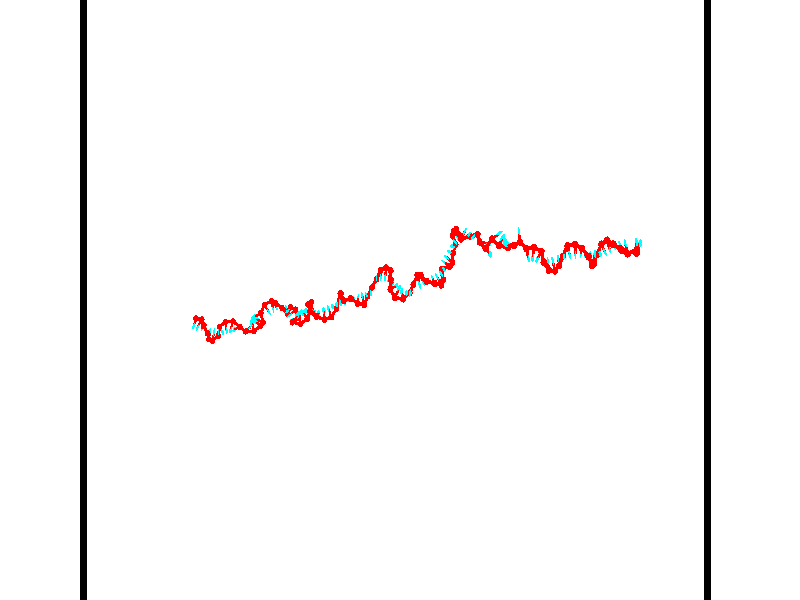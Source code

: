 // switches for output
#declare DRAW_BASES = 1; // possible values are 0, 1; only relevant for DNA ribbons
#declare DRAW_BASES_TYPE = 3; // possible values are 1, 2, 3; only relevant for DNA ribbons
#declare DRAW_FOG = 0; // set to 1 to enable fog

#include "colors.inc"

#include "transforms.inc"
background { rgb <1, 1, 1>}

#default {
   normal{
       ripples 0.25
       frequency 0.20
       turbulence 0.2
       lambda 5
   }
	finish {
		phong 0.1
		phong_size 40.
	}
}

// original window dimensions: 1024x640


// camera settings

camera {
	sky <-0, 1, 0>
	up <-0, 1, 0>
	right 1.6 * <0.99995, 0, 0.00999983>
	location <54.4867, 55, 106.329>
	look_at <55, 55, 55.0001>
	direction <0.513302, 0, -51.3289>
	angle 67.0682
}


# declare cpy_camera_pos = <54.4867, 55, 106.329>;
# if (DRAW_FOG = 1)
fog {
	fog_type 2
	up vnormalize(cpy_camera_pos)
	color rgbt<1,1,1,0.3>
	distance 1e-5
	fog_alt 3e-3
	fog_offset 88
}
# end


// LIGHTS

# declare lum = 6;
global_settings {
	ambient_light rgb lum * <0.05, 0.05, 0.05>
	max_trace_level 15
}# declare cpy_direct_light_amount = 0.25;
light_source
{	1000 * <-0.98995, -1, 1.00995>,
	rgb lum * cpy_direct_light_amount
	parallel
}

light_source
{	1000 * <0.98995, 1, -1.00995>,
	rgb lum * cpy_direct_light_amount
	parallel
}

// strand 0

// nucleotide -1

// particle -1
sphere {
	<36.059460, 53.561958, 49.983356> 0.250000
	pigment { color rgbt <1,0,0,0> }
	no_shadow
}
cylinder {
	<36.034698, 53.255936, 50.239746>,  <36.019840, 53.072323, 50.393581>, 0.100000
	pigment { color rgbt <1,0,0,0> }
	no_shadow
}
cylinder {
	<36.034698, 53.255936, 50.239746>,  <36.059460, 53.561958, 49.983356>, 0.100000
	pigment { color rgbt <1,0,0,0> }
	no_shadow
}

// particle -1
sphere {
	<36.034698, 53.255936, 50.239746> 0.100000
	pigment { color rgbt <1,0,0,0> }
	no_shadow
}
sphere {
	0, 1
	scale<0.080000,0.200000,0.300000>
	matrix <0.759436, -0.452817, -0.467134,
		0.647631, 0.457864, 0.609044,
		-0.061901, -0.765060, 0.640977,
		36.016129, 53.026417, 50.432037>
	pigment { color rgbt <0,1,1,0> }
	no_shadow
}
cylinder {
	<36.691425, 53.499947, 50.278694>,  <36.059460, 53.561958, 49.983356>, 0.130000
	pigment { color rgbt <1,0,0,0> }
	no_shadow
}

// nucleotide -1

// particle -1
sphere {
	<36.691425, 53.499947, 50.278694> 0.250000
	pigment { color rgbt <1,0,0,0> }
	no_shadow
}
cylinder {
	<36.479759, 53.160744, 50.266945>,  <36.352760, 52.957222, 50.259895>, 0.100000
	pigment { color rgbt <1,0,0,0> }
	no_shadow
}
cylinder {
	<36.479759, 53.160744, 50.266945>,  <36.691425, 53.499947, 50.278694>, 0.100000
	pigment { color rgbt <1,0,0,0> }
	no_shadow
}

// particle -1
sphere {
	<36.479759, 53.160744, 50.266945> 0.100000
	pigment { color rgbt <1,0,0,0> }
	no_shadow
}
sphere {
	0, 1
	scale<0.080000,0.200000,0.300000>
	matrix <0.744655, -0.447517, -0.495194,
		0.406785, -0.283912, 0.868286,
		-0.529164, -0.848011, -0.029374,
		36.321011, 52.906342, 50.258133>
	pigment { color rgbt <0,1,1,0> }
	no_shadow
}
cylinder {
	<36.993217, 53.057507, 50.642471>,  <36.691425, 53.499947, 50.278694>, 0.130000
	pigment { color rgbt <1,0,0,0> }
	no_shadow
}

// nucleotide -1

// particle -1
sphere {
	<36.993217, 53.057507, 50.642471> 0.250000
	pigment { color rgbt <1,0,0,0> }
	no_shadow
}
cylinder {
	<36.792412, 52.898922, 50.335018>,  <36.671928, 52.803772, 50.150547>, 0.100000
	pigment { color rgbt <1,0,0,0> }
	no_shadow
}
cylinder {
	<36.792412, 52.898922, 50.335018>,  <36.993217, 53.057507, 50.642471>, 0.100000
	pigment { color rgbt <1,0,0,0> }
	no_shadow
}

// particle -1
sphere {
	<36.792412, 52.898922, 50.335018> 0.100000
	pigment { color rgbt <1,0,0,0> }
	no_shadow
}
sphere {
	0, 1
	scale<0.080000,0.200000,0.300000>
	matrix <0.861851, -0.155249, -0.482815,
		0.072090, -0.904827, 0.419630,
		-0.502012, -0.396465, -0.768635,
		36.641808, 52.779984, 50.104427>
	pigment { color rgbt <0,1,1,0> }
	no_shadow
}
cylinder {
	<37.273598, 52.450363, 50.456734>,  <36.993217, 53.057507, 50.642471>, 0.130000
	pigment { color rgbt <1,0,0,0> }
	no_shadow
}

// nucleotide -1

// particle -1
sphere {
	<37.273598, 52.450363, 50.456734> 0.250000
	pigment { color rgbt <1,0,0,0> }
	no_shadow
}
cylinder {
	<37.109089, 52.601837, 50.125084>,  <37.010384, 52.692722, 49.926094>, 0.100000
	pigment { color rgbt <1,0,0,0> }
	no_shadow
}
cylinder {
	<37.109089, 52.601837, 50.125084>,  <37.273598, 52.450363, 50.456734>, 0.100000
	pigment { color rgbt <1,0,0,0> }
	no_shadow
}

// particle -1
sphere {
	<37.109089, 52.601837, 50.125084> 0.100000
	pigment { color rgbt <1,0,0,0> }
	no_shadow
}
sphere {
	0, 1
	scale<0.080000,0.200000,0.300000>
	matrix <0.865516, -0.123072, -0.485527,
		-0.285905, -0.917305, -0.277145,
		-0.411268, 0.378688, -0.829129,
		36.985710, 52.715443, 49.876347>
	pigment { color rgbt <0,1,1,0> }
	no_shadow
}
cylinder {
	<37.252953, 51.954582, 49.929531>,  <37.273598, 52.450363, 50.456734>, 0.130000
	pigment { color rgbt <1,0,0,0> }
	no_shadow
}

// nucleotide -1

// particle -1
sphere {
	<37.252953, 51.954582, 49.929531> 0.250000
	pigment { color rgbt <1,0,0,0> }
	no_shadow
}
cylinder {
	<37.249969, 52.300465, 49.728645>,  <37.248180, 52.507996, 49.608112>, 0.100000
	pigment { color rgbt <1,0,0,0> }
	no_shadow
}
cylinder {
	<37.249969, 52.300465, 49.728645>,  <37.252953, 51.954582, 49.929531>, 0.100000
	pigment { color rgbt <1,0,0,0> }
	no_shadow
}

// particle -1
sphere {
	<37.249969, 52.300465, 49.728645> 0.100000
	pigment { color rgbt <1,0,0,0> }
	no_shadow
}
sphere {
	0, 1
	scale<0.080000,0.200000,0.300000>
	matrix <0.802022, -0.294791, -0.519479,
		-0.597248, -0.406663, -0.691318,
		-0.007458, 0.864710, -0.502216,
		37.247730, 52.559879, 49.577980>
	pigment { color rgbt <0,1,1,0> }
	no_shadow
}
cylinder {
	<37.413422, 51.813881, 49.308838>,  <37.252953, 51.954582, 49.929531>, 0.130000
	pigment { color rgbt <1,0,0,0> }
	no_shadow
}

// nucleotide -1

// particle -1
sphere {
	<37.413422, 51.813881, 49.308838> 0.250000
	pigment { color rgbt <1,0,0,0> }
	no_shadow
}
cylinder {
	<37.506145, 52.198677, 49.366592>,  <37.561779, 52.429554, 49.401245>, 0.100000
	pigment { color rgbt <1,0,0,0> }
	no_shadow
}
cylinder {
	<37.506145, 52.198677, 49.366592>,  <37.413422, 51.813881, 49.308838>, 0.100000
	pigment { color rgbt <1,0,0,0> }
	no_shadow
}

// particle -1
sphere {
	<37.506145, 52.198677, 49.366592> 0.100000
	pigment { color rgbt <1,0,0,0> }
	no_shadow
}
sphere {
	0, 1
	scale<0.080000,0.200000,0.300000>
	matrix <0.917962, -0.167208, -0.359703,
		-0.321886, 0.215927, -0.921827,
		0.231807, 0.961986, 0.144391,
		37.575687, 52.487274, 49.409908>
	pigment { color rgbt <0,1,1,0> }
	no_shadow
}
cylinder {
	<37.777176, 52.160652, 48.732128>,  <37.413422, 51.813881, 49.308838>, 0.130000
	pigment { color rgbt <1,0,0,0> }
	no_shadow
}

// nucleotide -1

// particle -1
sphere {
	<37.777176, 52.160652, 48.732128> 0.250000
	pigment { color rgbt <1,0,0,0> }
	no_shadow
}
cylinder {
	<37.883896, 52.337299, 49.074776>,  <37.947929, 52.443287, 49.280365>, 0.100000
	pigment { color rgbt <1,0,0,0> }
	no_shadow
}
cylinder {
	<37.883896, 52.337299, 49.074776>,  <37.777176, 52.160652, 48.732128>, 0.100000
	pigment { color rgbt <1,0,0,0> }
	no_shadow
}

// particle -1
sphere {
	<37.883896, 52.337299, 49.074776> 0.100000
	pigment { color rgbt <1,0,0,0> }
	no_shadow
}
sphere {
	0, 1
	scale<0.080000,0.200000,0.300000>
	matrix <0.959853, -0.041897, -0.277358,
		-0.086596, 0.896225, -0.435066,
		0.266803, 0.441617, 0.856615,
		37.963936, 52.469784, 49.331760>
	pigment { color rgbt <0,1,1,0> }
	no_shadow
}
cylinder {
	<37.872654, 52.841702, 48.708656>,  <37.777176, 52.160652, 48.732128>, 0.130000
	pigment { color rgbt <1,0,0,0> }
	no_shadow
}

// nucleotide -1

// particle -1
sphere {
	<37.872654, 52.841702, 48.708656> 0.250000
	pigment { color rgbt <1,0,0,0> }
	no_shadow
}
cylinder {
	<38.106346, 52.636932, 48.960564>,  <38.246563, 52.514072, 49.111710>, 0.100000
	pigment { color rgbt <1,0,0,0> }
	no_shadow
}
cylinder {
	<38.106346, 52.636932, 48.960564>,  <37.872654, 52.841702, 48.708656>, 0.100000
	pigment { color rgbt <1,0,0,0> }
	no_shadow
}

// particle -1
sphere {
	<38.106346, 52.636932, 48.960564> 0.100000
	pigment { color rgbt <1,0,0,0> }
	no_shadow
}
sphere {
	0, 1
	scale<0.080000,0.200000,0.300000>
	matrix <0.790567, 0.183511, -0.584233,
		0.183511, 0.839203, 0.511920,
		0.584233, -0.511920, 0.629770,
		38.281616, 52.483356, 49.149494>
	pigment { color rgbt <0,1,1,0> }
	no_shadow
}
cylinder {
	<38.521759, 53.285339, 48.982529>,  <37.872654, 52.841702, 48.708656>, 0.130000
	pigment { color rgbt <1,0,0,0> }
	no_shadow
}

// nucleotide -1

// particle -1
sphere {
	<38.521759, 53.285339, 48.982529> 0.250000
	pigment { color rgbt <1,0,0,0> }
	no_shadow
}
cylinder {
	<38.573574, 52.888851, 48.971901>,  <38.604664, 52.650959, 48.965523>, 0.100000
	pigment { color rgbt <1,0,0,0> }
	no_shadow
}
cylinder {
	<38.573574, 52.888851, 48.971901>,  <38.521759, 53.285339, 48.982529>, 0.100000
	pigment { color rgbt <1,0,0,0> }
	no_shadow
}

// particle -1
sphere {
	<38.573574, 52.888851, 48.971901> 0.100000
	pigment { color rgbt <1,0,0,0> }
	no_shadow
}
sphere {
	0, 1
	scale<0.080000,0.200000,0.300000>
	matrix <0.848160, 0.124640, -0.514868,
		0.513658, 0.044157, 0.856858,
		0.129534, -0.991219, -0.026570,
		38.612434, 52.591484, 48.963928>
	pigment { color rgbt <0,1,1,0> }
	no_shadow
}
cylinder {
	<39.152889, 53.308468, 48.705322>,  <38.521759, 53.285339, 48.982529>, 0.130000
	pigment { color rgbt <1,0,0,0> }
	no_shadow
}

// nucleotide -1

// particle -1
sphere {
	<39.152889, 53.308468, 48.705322> 0.250000
	pigment { color rgbt <1,0,0,0> }
	no_shadow
}
cylinder {
	<39.037079, 52.925755, 48.716282>,  <38.967594, 52.696129, 48.722858>, 0.100000
	pigment { color rgbt <1,0,0,0> }
	no_shadow
}
cylinder {
	<39.037079, 52.925755, 48.716282>,  <39.152889, 53.308468, 48.705322>, 0.100000
	pigment { color rgbt <1,0,0,0> }
	no_shadow
}

// particle -1
sphere {
	<39.037079, 52.925755, 48.716282> 0.100000
	pigment { color rgbt <1,0,0,0> }
	no_shadow
}
sphere {
	0, 1
	scale<0.080000,0.200000,0.300000>
	matrix <0.702887, -0.231949, -0.672421,
		0.649713, -0.175422, 0.739662,
		-0.289521, -0.956780, 0.027399,
		38.950222, 52.638721, 48.724503>
	pigment { color rgbt <0,1,1,0> }
	no_shadow
}
cylinder {
	<39.828655, 52.860191, 48.689190>,  <39.152889, 53.308468, 48.705322>, 0.130000
	pigment { color rgbt <1,0,0,0> }
	no_shadow
}

// nucleotide -1

// particle -1
sphere {
	<39.828655, 52.860191, 48.689190> 0.250000
	pigment { color rgbt <1,0,0,0> }
	no_shadow
}
cylinder {
	<39.491043, 52.740761, 48.510994>,  <39.288475, 52.669102, 48.404076>, 0.100000
	pigment { color rgbt <1,0,0,0> }
	no_shadow
}
cylinder {
	<39.491043, 52.740761, 48.510994>,  <39.828655, 52.860191, 48.689190>, 0.100000
	pigment { color rgbt <1,0,0,0> }
	no_shadow
}

// particle -1
sphere {
	<39.491043, 52.740761, 48.510994> 0.100000
	pigment { color rgbt <1,0,0,0> }
	no_shadow
}
sphere {
	0, 1
	scale<0.080000,0.200000,0.300000>
	matrix <0.531183, -0.351005, -0.771129,
		0.073872, -0.887495, 0.454858,
		-0.844030, -0.298578, -0.445493,
		39.237835, 52.651188, 48.377346>
	pigment { color rgbt <0,1,1,0> }
	no_shadow
}
cylinder {
	<40.379482, 52.511356, 48.823227>,  <39.828655, 52.860191, 48.689190>, 0.130000
	pigment { color rgbt <1,0,0,0> }
	no_shadow
}

// nucleotide -1

// particle -1
sphere {
	<40.379482, 52.511356, 48.823227> 0.250000
	pigment { color rgbt <1,0,0,0> }
	no_shadow
}
cylinder {
	<40.689964, 52.725288, 48.956772>,  <40.876255, 52.853645, 49.036900>, 0.100000
	pigment { color rgbt <1,0,0,0> }
	no_shadow
}
cylinder {
	<40.689964, 52.725288, 48.956772>,  <40.379482, 52.511356, 48.823227>, 0.100000
	pigment { color rgbt <1,0,0,0> }
	no_shadow
}

// particle -1
sphere {
	<40.689964, 52.725288, 48.956772> 0.100000
	pigment { color rgbt <1,0,0,0> }
	no_shadow
}
sphere {
	0, 1
	scale<0.080000,0.200000,0.300000>
	matrix <-0.595074, 0.796425, 0.107671,
		-0.208314, -0.282250, 0.936451,
		0.776203, 0.534828, 0.333866,
		40.922825, 52.885738, 49.056931>
	pigment { color rgbt <0,1,1,0> }
	no_shadow
}
cylinder {
	<41.175755, 52.518528, 48.810036>,  <40.379482, 52.511356, 48.823227>, 0.130000
	pigment { color rgbt <1,0,0,0> }
	no_shadow
}

// nucleotide -1

// particle -1
sphere {
	<41.175755, 52.518528, 48.810036> 0.250000
	pigment { color rgbt <1,0,0,0> }
	no_shadow
}
cylinder {
	<41.061031, 52.896446, 48.746651>,  <40.992199, 53.123196, 48.708618>, 0.100000
	pigment { color rgbt <1,0,0,0> }
	no_shadow
}
cylinder {
	<41.061031, 52.896446, 48.746651>,  <41.175755, 52.518528, 48.810036>, 0.100000
	pigment { color rgbt <1,0,0,0> }
	no_shadow
}

// particle -1
sphere {
	<41.061031, 52.896446, 48.746651> 0.100000
	pigment { color rgbt <1,0,0,0> }
	no_shadow
}
sphere {
	0, 1
	scale<0.080000,0.200000,0.300000>
	matrix <0.521139, 0.292667, 0.801723,
		0.803838, 0.147357, -0.576307,
		-0.286805, 0.944792, -0.158464,
		40.974991, 53.179882, 48.699112>
	pigment { color rgbt <0,1,1,0> }
	no_shadow
}
cylinder {
	<41.815056, 52.963776, 48.753639>,  <41.175755, 52.518528, 48.810036>, 0.130000
	pigment { color rgbt <1,0,0,0> }
	no_shadow
}

// nucleotide -1

// particle -1
sphere {
	<41.815056, 52.963776, 48.753639> 0.250000
	pigment { color rgbt <1,0,0,0> }
	no_shadow
}
cylinder {
	<41.509281, 53.184589, 48.886845>,  <41.325817, 53.317078, 48.966766>, 0.100000
	pigment { color rgbt <1,0,0,0> }
	no_shadow
}
cylinder {
	<41.509281, 53.184589, 48.886845>,  <41.815056, 52.963776, 48.753639>, 0.100000
	pigment { color rgbt <1,0,0,0> }
	no_shadow
}

// particle -1
sphere {
	<41.509281, 53.184589, 48.886845> 0.100000
	pigment { color rgbt <1,0,0,0> }
	no_shadow
}
sphere {
	0, 1
	scale<0.080000,0.200000,0.300000>
	matrix <0.553190, 0.296388, 0.778547,
		0.331081, 0.779370, -0.531948,
		-0.764439, 0.552030, 0.333011,
		41.279949, 53.350197, 48.986748>
	pigment { color rgbt <0,1,1,0> }
	no_shadow
}
cylinder {
	<42.131195, 53.237892, 49.259369>,  <41.815056, 52.963776, 48.753639>, 0.130000
	pigment { color rgbt <1,0,0,0> }
	no_shadow
}

// nucleotide -1

// particle -1
sphere {
	<42.131195, 53.237892, 49.259369> 0.250000
	pigment { color rgbt <1,0,0,0> }
	no_shadow
}
cylinder {
	<41.759758, 53.384197, 49.284462>,  <41.536896, 53.471981, 49.299519>, 0.100000
	pigment { color rgbt <1,0,0,0> }
	no_shadow
}
cylinder {
	<41.759758, 53.384197, 49.284462>,  <42.131195, 53.237892, 49.259369>, 0.100000
	pigment { color rgbt <1,0,0,0> }
	no_shadow
}

// particle -1
sphere {
	<41.759758, 53.384197, 49.284462> 0.100000
	pigment { color rgbt <1,0,0,0> }
	no_shadow
}
sphere {
	0, 1
	scale<0.080000,0.200000,0.300000>
	matrix <0.180292, 0.296904, 0.937733,
		0.324360, 0.882081, -0.341647,
		-0.928593, 0.365759, 0.062729,
		41.481178, 53.493927, 49.303280>
	pigment { color rgbt <0,1,1,0> }
	no_shadow
}
cylinder {
	<41.961609, 53.989113, 49.380489>,  <42.131195, 53.237892, 49.259369>, 0.130000
	pigment { color rgbt <1,0,0,0> }
	no_shadow
}

// nucleotide -1

// particle -1
sphere {
	<41.961609, 53.989113, 49.380489> 0.250000
	pigment { color rgbt <1,0,0,0> }
	no_shadow
}
cylinder {
	<41.651772, 53.799118, 49.547531>,  <41.465870, 53.685120, 49.647755>, 0.100000
	pigment { color rgbt <1,0,0,0> }
	no_shadow
}
cylinder {
	<41.651772, 53.799118, 49.547531>,  <41.961609, 53.989113, 49.380489>, 0.100000
	pigment { color rgbt <1,0,0,0> }
	no_shadow
}

// particle -1
sphere {
	<41.651772, 53.799118, 49.547531> 0.100000
	pigment { color rgbt <1,0,0,0> }
	no_shadow
}
sphere {
	0, 1
	scale<0.080000,0.200000,0.300000>
	matrix <0.388153, 0.164291, 0.906833,
		-0.499345, 0.864519, 0.057110,
		-0.774591, -0.474990, 0.417604,
		41.419395, 53.656620, 49.672813>
	pigment { color rgbt <0,1,1,0> }
	no_shadow
}
cylinder {
	<42.286037, 54.623230, 49.343552>,  <41.961609, 53.989113, 49.380489>, 0.130000
	pigment { color rgbt <1,0,0,0> }
	no_shadow
}

// nucleotide -1

// particle -1
sphere {
	<42.286037, 54.623230, 49.343552> 0.250000
	pigment { color rgbt <1,0,0,0> }
	no_shadow
}
cylinder {
	<42.490345, 54.302273, 49.220085>,  <42.612930, 54.109699, 49.146004>, 0.100000
	pigment { color rgbt <1,0,0,0> }
	no_shadow
}
cylinder {
	<42.490345, 54.302273, 49.220085>,  <42.286037, 54.623230, 49.343552>, 0.100000
	pigment { color rgbt <1,0,0,0> }
	no_shadow
}

// particle -1
sphere {
	<42.490345, 54.302273, 49.220085> 0.100000
	pigment { color rgbt <1,0,0,0> }
	no_shadow
}
sphere {
	0, 1
	scale<0.080000,0.200000,0.300000>
	matrix <0.715181, 0.595817, -0.365400,
		0.477107, -0.034120, 0.878183,
		0.510769, -0.802395, -0.308670,
		42.643578, 54.061554, 49.127483>
	pigment { color rgbt <0,1,1,0> }
	no_shadow
}
cylinder {
	<42.910885, 54.906933, 49.273155>,  <42.286037, 54.623230, 49.343552>, 0.130000
	pigment { color rgbt <1,0,0,0> }
	no_shadow
}

// nucleotide -1

// particle -1
sphere {
	<42.910885, 54.906933, 49.273155> 0.250000
	pigment { color rgbt <1,0,0,0> }
	no_shadow
}
cylinder {
	<42.979362, 54.542427, 49.123337>,  <43.020451, 54.323723, 49.033447>, 0.100000
	pigment { color rgbt <1,0,0,0> }
	no_shadow
}
cylinder {
	<42.979362, 54.542427, 49.123337>,  <42.910885, 54.906933, 49.273155>, 0.100000
	pigment { color rgbt <1,0,0,0> }
	no_shadow
}

// particle -1
sphere {
	<42.979362, 54.542427, 49.123337> 0.100000
	pigment { color rgbt <1,0,0,0> }
	no_shadow
}
sphere {
	0, 1
	scale<0.080000,0.200000,0.300000>
	matrix <0.935027, 0.270088, -0.229735,
		0.310510, -0.310881, 0.898296,
		0.171199, -0.911266, -0.374547,
		43.030724, 54.269047, 49.010971>
	pigment { color rgbt <0,1,1,0> }
	no_shadow
}
cylinder {
	<43.405064, 54.752975, 49.831104>,  <42.910885, 54.906933, 49.273155>, 0.130000
	pigment { color rgbt <1,0,0,0> }
	no_shadow
}

// nucleotide -1

// particle -1
sphere {
	<43.405064, 54.752975, 49.831104> 0.250000
	pigment { color rgbt <1,0,0,0> }
	no_shadow
}
cylinder {
	<43.399315, 54.548019, 49.487652>,  <43.395866, 54.425045, 49.281578>, 0.100000
	pigment { color rgbt <1,0,0,0> }
	no_shadow
}
cylinder {
	<43.399315, 54.548019, 49.487652>,  <43.405064, 54.752975, 49.831104>, 0.100000
	pigment { color rgbt <1,0,0,0> }
	no_shadow
}

// particle -1
sphere {
	<43.399315, 54.548019, 49.487652> 0.100000
	pigment { color rgbt <1,0,0,0> }
	no_shadow
}
sphere {
	0, 1
	scale<0.080000,0.200000,0.300000>
	matrix <0.934062, 0.299561, -0.194398,
		0.356820, -0.804813, 0.474295,
		-0.014374, -0.512386, -0.858635,
		43.395004, 54.394302, 49.230061>
	pigment { color rgbt <0,1,1,0> }
	no_shadow
}
cylinder {
	<44.039730, 54.385582, 49.928867>,  <43.405064, 54.752975, 49.831104>, 0.130000
	pigment { color rgbt <1,0,0,0> }
	no_shadow
}

// nucleotide -1

// particle -1
sphere {
	<44.039730, 54.385582, 49.928867> 0.250000
	pigment { color rgbt <1,0,0,0> }
	no_shadow
}
cylinder {
	<43.953403, 54.392475, 49.538353>,  <43.901608, 54.396610, 49.304047>, 0.100000
	pigment { color rgbt <1,0,0,0> }
	no_shadow
}
cylinder {
	<43.953403, 54.392475, 49.538353>,  <44.039730, 54.385582, 49.928867>, 0.100000
	pigment { color rgbt <1,0,0,0> }
	no_shadow
}

// particle -1
sphere {
	<43.953403, 54.392475, 49.538353> 0.100000
	pigment { color rgbt <1,0,0,0> }
	no_shadow
}
sphere {
	0, 1
	scale<0.080000,0.200000,0.300000>
	matrix <0.955365, 0.210306, -0.207481,
		0.201742, -0.977484, -0.061854,
		-0.215818, 0.017235, -0.976281,
		43.888657, 54.397648, 49.245468>
	pigment { color rgbt <0,1,1,0> }
	no_shadow
}
cylinder {
	<44.506268, 53.923450, 49.513477>,  <44.039730, 54.385582, 49.928867>, 0.130000
	pigment { color rgbt <1,0,0,0> }
	no_shadow
}

// nucleotide -1

// particle -1
sphere {
	<44.506268, 53.923450, 49.513477> 0.250000
	pigment { color rgbt <1,0,0,0> }
	no_shadow
}
cylinder {
	<44.378712, 54.175171, 49.229988>,  <44.302177, 54.326202, 49.059895>, 0.100000
	pigment { color rgbt <1,0,0,0> }
	no_shadow
}
cylinder {
	<44.378712, 54.175171, 49.229988>,  <44.506268, 53.923450, 49.513477>, 0.100000
	pigment { color rgbt <1,0,0,0> }
	no_shadow
}

// particle -1
sphere {
	<44.378712, 54.175171, 49.229988> 0.100000
	pigment { color rgbt <1,0,0,0> }
	no_shadow
}
sphere {
	0, 1
	scale<0.080000,0.200000,0.300000>
	matrix <0.929070, 0.355441, -0.102426,
		0.187453, -0.691118, -0.698009,
		-0.318890, 0.629299, -0.708726,
		44.283047, 54.363960, 49.017372>
	pigment { color rgbt <0,1,1,0> }
	no_shadow
}
cylinder {
	<44.825161, 54.470467, 49.909386>,  <44.506268, 53.923450, 49.513477>, 0.130000
	pigment { color rgbt <1,0,0,0> }
	no_shadow
}

// nucleotide -1

// particle -1
sphere {
	<44.825161, 54.470467, 49.909386> 0.250000
	pigment { color rgbt <1,0,0,0> }
	no_shadow
}
cylinder {
	<44.721264, 54.276733, 50.243561>,  <44.658924, 54.160496, 50.444065>, 0.100000
	pigment { color rgbt <1,0,0,0> }
	no_shadow
}
cylinder {
	<44.721264, 54.276733, 50.243561>,  <44.825161, 54.470467, 49.909386>, 0.100000
	pigment { color rgbt <1,0,0,0> }
	no_shadow
}

// particle -1
sphere {
	<44.721264, 54.276733, 50.243561> 0.100000
	pigment { color rgbt <1,0,0,0> }
	no_shadow
}
sphere {
	0, 1
	scale<0.080000,0.200000,0.300000>
	matrix <0.386216, -0.845030, -0.369812,
		0.885081, 0.226602, 0.406550,
		-0.259747, -0.484330, 0.835438,
		44.643341, 54.131435, 50.494194>
	pigment { color rgbt <0,1,1,0> }
	no_shadow
}
cylinder {
	<45.374916, 54.258820, 50.412750>,  <44.825161, 54.470467, 49.909386>, 0.130000
	pigment { color rgbt <1,0,0,0> }
	no_shadow
}

// nucleotide -1

// particle -1
sphere {
	<45.374916, 54.258820, 50.412750> 0.250000
	pigment { color rgbt <1,0,0,0> }
	no_shadow
}
cylinder {
	<45.058437, 54.014679, 50.397385>,  <44.868549, 53.868195, 50.388165>, 0.100000
	pigment { color rgbt <1,0,0,0> }
	no_shadow
}
cylinder {
	<45.058437, 54.014679, 50.397385>,  <45.374916, 54.258820, 50.412750>, 0.100000
	pigment { color rgbt <1,0,0,0> }
	no_shadow
}

// particle -1
sphere {
	<45.058437, 54.014679, 50.397385> 0.100000
	pigment { color rgbt <1,0,0,0> }
	no_shadow
}
sphere {
	0, 1
	scale<0.080000,0.200000,0.300000>
	matrix <0.579584, -0.728310, -0.365578,
		0.195154, -0.311508, 0.929988,
		-0.791200, -0.610350, -0.038413,
		44.821079, 53.831573, 50.385860>
	pigment { color rgbt <0,1,1,0> }
	no_shadow
}
cylinder {
	<45.604515, 53.604393, 50.611053>,  <45.374916, 54.258820, 50.412750>, 0.130000
	pigment { color rgbt <1,0,0,0> }
	no_shadow
}

// nucleotide -1

// particle -1
sphere {
	<45.604515, 53.604393, 50.611053> 0.250000
	pigment { color rgbt <1,0,0,0> }
	no_shadow
}
cylinder {
	<45.271454, 53.512348, 50.409565>,  <45.071617, 53.457119, 50.288670>, 0.100000
	pigment { color rgbt <1,0,0,0> }
	no_shadow
}
cylinder {
	<45.271454, 53.512348, 50.409565>,  <45.604515, 53.604393, 50.611053>, 0.100000
	pigment { color rgbt <1,0,0,0> }
	no_shadow
}

// particle -1
sphere {
	<45.271454, 53.512348, 50.409565> 0.100000
	pigment { color rgbt <1,0,0,0> }
	no_shadow
}
sphere {
	0, 1
	scale<0.080000,0.200000,0.300000>
	matrix <0.489295, -0.731717, -0.474532,
		-0.259386, -0.641590, 0.721860,
		-0.832652, -0.230116, -0.503724,
		45.021660, 53.443314, 50.258450>
	pigment { color rgbt <0,1,1,0> }
	no_shadow
}
cylinder {
	<45.244846, 53.311901, 51.336750>,  <45.604515, 53.604393, 50.611053>, 0.130000
	pigment { color rgbt <1,0,0,0> }
	no_shadow
}

// nucleotide -1

// particle -1
sphere {
	<45.244846, 53.311901, 51.336750> 0.250000
	pigment { color rgbt <1,0,0,0> }
	no_shadow
}
cylinder {
	<45.493137, 53.599277, 51.211189>,  <45.642113, 53.771702, 51.135853>, 0.100000
	pigment { color rgbt <1,0,0,0> }
	no_shadow
}
cylinder {
	<45.493137, 53.599277, 51.211189>,  <45.244846, 53.311901, 51.336750>, 0.100000
	pigment { color rgbt <1,0,0,0> }
	no_shadow
}

// particle -1
sphere {
	<45.493137, 53.599277, 51.211189> 0.100000
	pigment { color rgbt <1,0,0,0> }
	no_shadow
}
sphere {
	0, 1
	scale<0.080000,0.200000,0.300000>
	matrix <0.377308, 0.077226, 0.922862,
		0.687264, -0.691287, -0.223137,
		0.620730, 0.718442, -0.313902,
		45.679356, 53.814812, 51.117020>
	pigment { color rgbt <0,1,1,0> }
	no_shadow
}
cylinder {
	<46.022453, 53.190128, 51.590244>,  <45.244846, 53.311901, 51.336750>, 0.130000
	pigment { color rgbt <1,0,0,0> }
	no_shadow
}

// nucleotide -1

// particle -1
sphere {
	<46.022453, 53.190128, 51.590244> 0.250000
	pigment { color rgbt <1,0,0,0> }
	no_shadow
}
cylinder {
	<45.955048, 53.580063, 51.531868>,  <45.914604, 53.814022, 51.496841>, 0.100000
	pigment { color rgbt <1,0,0,0> }
	no_shadow
}
cylinder {
	<45.955048, 53.580063, 51.531868>,  <46.022453, 53.190128, 51.590244>, 0.100000
	pigment { color rgbt <1,0,0,0> }
	no_shadow
}

// particle -1
sphere {
	<45.955048, 53.580063, 51.531868> 0.100000
	pigment { color rgbt <1,0,0,0> }
	no_shadow
}
sphere {
	0, 1
	scale<0.080000,0.200000,0.300000>
	matrix <0.609372, 0.219406, 0.761923,
		0.774770, 0.039462, -0.631011,
		-0.168514, 0.974835, -0.145942,
		45.904491, 53.872513, 51.488087>
	pigment { color rgbt <0,1,1,0> }
	no_shadow
}
cylinder {
	<46.600666, 53.589027, 51.341774>,  <46.022453, 53.190128, 51.590244>, 0.130000
	pigment { color rgbt <1,0,0,0> }
	no_shadow
}

// nucleotide -1

// particle -1
sphere {
	<46.600666, 53.589027, 51.341774> 0.250000
	pigment { color rgbt <1,0,0,0> }
	no_shadow
}
cylinder {
	<46.393566, 53.848759, 51.564594>,  <46.269306, 54.004597, 51.698288>, 0.100000
	pigment { color rgbt <1,0,0,0> }
	no_shadow
}
cylinder {
	<46.393566, 53.848759, 51.564594>,  <46.600666, 53.589027, 51.341774>, 0.100000
	pigment { color rgbt <1,0,0,0> }
	no_shadow
}

// particle -1
sphere {
	<46.393566, 53.848759, 51.564594> 0.100000
	pigment { color rgbt <1,0,0,0> }
	no_shadow
}
sphere {
	0, 1
	scale<0.080000,0.200000,0.300000>
	matrix <0.805282, 0.150020, 0.573598,
		0.288882, 0.745569, -0.600562,
		-0.517753, 0.649323, 0.557055,
		46.238239, 54.043556, 51.731712>
	pigment { color rgbt <0,1,1,0> }
	no_shadow
}
cylinder {
	<46.942410, 54.255386, 51.371151>,  <46.600666, 53.589027, 51.341774>, 0.130000
	pigment { color rgbt <1,0,0,0> }
	no_shadow
}

// nucleotide -1

// particle -1
sphere {
	<46.942410, 54.255386, 51.371151> 0.250000
	pigment { color rgbt <1,0,0,0> }
	no_shadow
}
cylinder {
	<46.716064, 54.208889, 51.697655>,  <46.580257, 54.180988, 51.893559>, 0.100000
	pigment { color rgbt <1,0,0,0> }
	no_shadow
}
cylinder {
	<46.716064, 54.208889, 51.697655>,  <46.942410, 54.255386, 51.371151>, 0.100000
	pigment { color rgbt <1,0,0,0> }
	no_shadow
}

// particle -1
sphere {
	<46.716064, 54.208889, 51.697655> 0.100000
	pigment { color rgbt <1,0,0,0> }
	no_shadow
}
sphere {
	0, 1
	scale<0.080000,0.200000,0.300000>
	matrix <0.822811, -0.016322, 0.568081,
		-0.052713, 0.993086, 0.104884,
		-0.565866, -0.116245, 0.816262,
		46.546307, 54.174015, 51.942532>
	pigment { color rgbt <0,1,1,0> }
	no_shadow
}
cylinder {
	<47.041901, 54.830257, 51.923260>,  <46.942410, 54.255386, 51.371151>, 0.130000
	pigment { color rgbt <1,0,0,0> }
	no_shadow
}

// nucleotide -1

// particle -1
sphere {
	<47.041901, 54.830257, 51.923260> 0.250000
	pigment { color rgbt <1,0,0,0> }
	no_shadow
}
cylinder {
	<46.947102, 54.447582, 51.990894>,  <46.890224, 54.217979, 52.031475>, 0.100000
	pigment { color rgbt <1,0,0,0> }
	no_shadow
}
cylinder {
	<46.947102, 54.447582, 51.990894>,  <47.041901, 54.830257, 51.923260>, 0.100000
	pigment { color rgbt <1,0,0,0> }
	no_shadow
}

// particle -1
sphere {
	<46.947102, 54.447582, 51.990894> 0.100000
	pigment { color rgbt <1,0,0,0> }
	no_shadow
}
sphere {
	0, 1
	scale<0.080000,0.200000,0.300000>
	matrix <0.788627, -0.087800, 0.608571,
		-0.567364, 0.277575, 0.775274,
		-0.236993, -0.956683, 0.169089,
		46.876003, 54.160576, 52.041622>
	pigment { color rgbt <0,1,1,0> }
	no_shadow
}
cylinder {
	<46.854893, 54.663700, 52.623096>,  <47.041901, 54.830257, 51.923260>, 0.130000
	pigment { color rgbt <1,0,0,0> }
	no_shadow
}

// nucleotide -1

// particle -1
sphere {
	<46.854893, 54.663700, 52.623096> 0.250000
	pigment { color rgbt <1,0,0,0> }
	no_shadow
}
cylinder {
	<47.012783, 54.344345, 52.441212>,  <47.107517, 54.152733, 52.332081>, 0.100000
	pigment { color rgbt <1,0,0,0> }
	no_shadow
}
cylinder {
	<47.012783, 54.344345, 52.441212>,  <46.854893, 54.663700, 52.623096>, 0.100000
	pigment { color rgbt <1,0,0,0> }
	no_shadow
}

// particle -1
sphere {
	<47.012783, 54.344345, 52.441212> 0.100000
	pigment { color rgbt <1,0,0,0> }
	no_shadow
}
sphere {
	0, 1
	scale<0.080000,0.200000,0.300000>
	matrix <0.751372, -0.004341, 0.659864,
		-0.528803, -0.602124, 0.598175,
		0.394724, -0.798391, -0.454715,
		47.131199, 54.104828, 52.304798>
	pigment { color rgbt <0,1,1,0> }
	no_shadow
}
cylinder {
	<47.116478, 54.128262, 53.217022>,  <46.854893, 54.663700, 52.623096>, 0.130000
	pigment { color rgbt <1,0,0,0> }
	no_shadow
}

// nucleotide -1

// particle -1
sphere {
	<47.116478, 54.128262, 53.217022> 0.250000
	pigment { color rgbt <1,0,0,0> }
	no_shadow
}
cylinder {
	<47.289024, 54.104187, 52.856956>,  <47.392551, 54.089741, 52.640915>, 0.100000
	pigment { color rgbt <1,0,0,0> }
	no_shadow
}
cylinder {
	<47.289024, 54.104187, 52.856956>,  <47.116478, 54.128262, 53.217022>, 0.100000
	pigment { color rgbt <1,0,0,0> }
	no_shadow
}

// particle -1
sphere {
	<47.289024, 54.104187, 52.856956> 0.100000
	pigment { color rgbt <1,0,0,0> }
	no_shadow
}
sphere {
	0, 1
	scale<0.080000,0.200000,0.300000>
	matrix <0.900717, -0.028030, 0.433501,
		-0.051325, -0.997793, 0.042124,
		0.431364, -0.060191, -0.900168,
		47.418434, 54.086128, 52.586906>
	pigment { color rgbt <0,1,1,0> }
	no_shadow
}
cylinder {
	<47.694504, 53.781292, 53.331936>,  <47.116478, 54.128262, 53.217022>, 0.130000
	pigment { color rgbt <1,0,0,0> }
	no_shadow
}

// nucleotide -1

// particle -1
sphere {
	<47.694504, 53.781292, 53.331936> 0.250000
	pigment { color rgbt <1,0,0,0> }
	no_shadow
}
cylinder {
	<47.762772, 53.926842, 52.965664>,  <47.803734, 54.014172, 52.745903>, 0.100000
	pigment { color rgbt <1,0,0,0> }
	no_shadow
}
cylinder {
	<47.762772, 53.926842, 52.965664>,  <47.694504, 53.781292, 53.331936>, 0.100000
	pigment { color rgbt <1,0,0,0> }
	no_shadow
}

// particle -1
sphere {
	<47.762772, 53.926842, 52.965664> 0.100000
	pigment { color rgbt <1,0,0,0> }
	no_shadow
}
sphere {
	0, 1
	scale<0.080000,0.200000,0.300000>
	matrix <0.935505, 0.231928, 0.266530,
		0.309356, -0.902110, -0.300825,
		0.170670, 0.363876, -0.915678,
		47.813972, 54.036003, 52.690960>
	pigment { color rgbt <0,1,1,0> }
	no_shadow
}
cylinder {
	<48.392818, 53.562363, 53.216084>,  <47.694504, 53.781292, 53.331936>, 0.130000
	pigment { color rgbt <1,0,0,0> }
	no_shadow
}

// nucleotide -1

// particle -1
sphere {
	<48.392818, 53.562363, 53.216084> 0.250000
	pigment { color rgbt <1,0,0,0> }
	no_shadow
}
cylinder {
	<48.340572, 53.922791, 53.050674>,  <48.309223, 54.139050, 52.951427>, 0.100000
	pigment { color rgbt <1,0,0,0> }
	no_shadow
}
cylinder {
	<48.340572, 53.922791, 53.050674>,  <48.392818, 53.562363, 53.216084>, 0.100000
	pigment { color rgbt <1,0,0,0> }
	no_shadow
}

// particle -1
sphere {
	<48.340572, 53.922791, 53.050674> 0.100000
	pigment { color rgbt <1,0,0,0> }
	no_shadow
}
sphere {
	0, 1
	scale<0.080000,0.200000,0.300000>
	matrix <0.799420, 0.342424, 0.493633,
		0.586401, -0.266105, -0.765063,
		-0.130618, 0.901074, -0.413527,
		48.301388, 54.193111, 52.926617>
	pigment { color rgbt <0,1,1,0> }
	no_shadow
}
cylinder {
	<48.958248, 53.743851, 52.764076>,  <48.392818, 53.562363, 53.216084>, 0.130000
	pigment { color rgbt <1,0,0,0> }
	no_shadow
}

// nucleotide -1

// particle -1
sphere {
	<48.958248, 53.743851, 52.764076> 0.250000
	pigment { color rgbt <1,0,0,0> }
	no_shadow
}
cylinder {
	<48.812416, 54.091560, 52.897614>,  <48.724918, 54.300186, 52.977737>, 0.100000
	pigment { color rgbt <1,0,0,0> }
	no_shadow
}
cylinder {
	<48.812416, 54.091560, 52.897614>,  <48.958248, 53.743851, 52.764076>, 0.100000
	pigment { color rgbt <1,0,0,0> }
	no_shadow
}

// particle -1
sphere {
	<48.812416, 54.091560, 52.897614> 0.100000
	pigment { color rgbt <1,0,0,0> }
	no_shadow
}
sphere {
	0, 1
	scale<0.080000,0.200000,0.300000>
	matrix <0.894326, 0.227021, 0.385543,
		0.259351, 0.439127, -0.860177,
		-0.364580, 0.869269, 0.333844,
		48.703041, 54.352341, 52.997768>
	pigment { color rgbt <0,1,1,0> }
	no_shadow
}
cylinder {
	<49.351654, 54.362984, 52.441051>,  <48.958248, 53.743851, 52.764076>, 0.130000
	pigment { color rgbt <1,0,0,0> }
	no_shadow
}

// nucleotide -1

// particle -1
sphere {
	<49.351654, 54.362984, 52.441051> 0.250000
	pigment { color rgbt <1,0,0,0> }
	no_shadow
}
cylinder {
	<49.193146, 54.461670, 52.794800>,  <49.098042, 54.520882, 53.007050>, 0.100000
	pigment { color rgbt <1,0,0,0> }
	no_shadow
}
cylinder {
	<49.193146, 54.461670, 52.794800>,  <49.351654, 54.362984, 52.441051>, 0.100000
	pigment { color rgbt <1,0,0,0> }
	no_shadow
}

// particle -1
sphere {
	<49.193146, 54.461670, 52.794800> 0.100000
	pigment { color rgbt <1,0,0,0> }
	no_shadow
}
sphere {
	0, 1
	scale<0.080000,0.200000,0.300000>
	matrix <0.915810, 0.174720, 0.361614,
		-0.065301, 0.953208, -0.295179,
		-0.396267, 0.246715, 0.884367,
		49.074265, 54.535683, 53.060108>
	pigment { color rgbt <0,1,1,0> }
	no_shadow
}
cylinder {
	<49.645226, 54.973747, 52.611870>,  <49.351654, 54.362984, 52.441051>, 0.130000
	pigment { color rgbt <1,0,0,0> }
	no_shadow
}

// nucleotide -1

// particle -1
sphere {
	<49.645226, 54.973747, 52.611870> 0.250000
	pigment { color rgbt <1,0,0,0> }
	no_shadow
}
cylinder {
	<49.541862, 54.799416, 52.956726>,  <49.479843, 54.694817, 53.163639>, 0.100000
	pigment { color rgbt <1,0,0,0> }
	no_shadow
}
cylinder {
	<49.541862, 54.799416, 52.956726>,  <49.645226, 54.973747, 52.611870>, 0.100000
	pigment { color rgbt <1,0,0,0> }
	no_shadow
}

// particle -1
sphere {
	<49.541862, 54.799416, 52.956726> 0.100000
	pigment { color rgbt <1,0,0,0> }
	no_shadow
}
sphere {
	0, 1
	scale<0.080000,0.200000,0.300000>
	matrix <0.902007, 0.210642, 0.376845,
		-0.345841, 0.875035, 0.338685,
		-0.258412, -0.435825, 0.862137,
		49.464340, 54.668667, 53.215366>
	pigment { color rgbt <0,1,1,0> }
	no_shadow
}
cylinder {
	<49.757900, 55.490986, 53.092247>,  <49.645226, 54.973747, 52.611870>, 0.130000
	pigment { color rgbt <1,0,0,0> }
	no_shadow
}

// nucleotide -1

// particle -1
sphere {
	<49.757900, 55.490986, 53.092247> 0.250000
	pigment { color rgbt <1,0,0,0> }
	no_shadow
}
cylinder {
	<49.779022, 55.122372, 53.246124>,  <49.791695, 54.901203, 53.338451>, 0.100000
	pigment { color rgbt <1,0,0,0> }
	no_shadow
}
cylinder {
	<49.779022, 55.122372, 53.246124>,  <49.757900, 55.490986, 53.092247>, 0.100000
	pigment { color rgbt <1,0,0,0> }
	no_shadow
}

// particle -1
sphere {
	<49.779022, 55.122372, 53.246124> 0.100000
	pigment { color rgbt <1,0,0,0> }
	no_shadow
}
sphere {
	0, 1
	scale<0.080000,0.200000,0.300000>
	matrix <0.807694, 0.265951, 0.526213,
		-0.587232, 0.282925, 0.758362,
		0.052808, -0.921533, 0.384692,
		49.794865, 54.845913, 53.361530>
	pigment { color rgbt <0,1,1,0> }
	no_shadow
}
cylinder {
	<49.879650, 55.473122, 53.804855>,  <49.757900, 55.490986, 53.092247>, 0.130000
	pigment { color rgbt <1,0,0,0> }
	no_shadow
}

// nucleotide -1

// particle -1
sphere {
	<49.879650, 55.473122, 53.804855> 0.250000
	pigment { color rgbt <1,0,0,0> }
	no_shadow
}
cylinder {
	<50.034798, 55.135372, 53.657021>,  <50.127888, 54.932724, 53.568321>, 0.100000
	pigment { color rgbt <1,0,0,0> }
	no_shadow
}
cylinder {
	<50.034798, 55.135372, 53.657021>,  <49.879650, 55.473122, 53.804855>, 0.100000
	pigment { color rgbt <1,0,0,0> }
	no_shadow
}

// particle -1
sphere {
	<50.034798, 55.135372, 53.657021> 0.100000
	pigment { color rgbt <1,0,0,0> }
	no_shadow
}
sphere {
	0, 1
	scale<0.080000,0.200000,0.300000>
	matrix <0.830119, 0.145747, 0.538200,
		-0.400575, -0.515551, 0.757460,
		0.387868, -0.844372, -0.369586,
		50.151157, 54.882061, 53.546146>
	pigment { color rgbt <0,1,1,0> }
	no_shadow
}
cylinder {
	<50.171719, 54.955906, 54.253338>,  <49.879650, 55.473122, 53.804855>, 0.130000
	pigment { color rgbt <1,0,0,0> }
	no_shadow
}

// nucleotide -1

// particle -1
sphere {
	<50.171719, 54.955906, 54.253338> 0.250000
	pigment { color rgbt <1,0,0,0> }
	no_shadow
}
cylinder {
	<50.403316, 54.991352, 53.929138>,  <50.542274, 55.012619, 53.734619>, 0.100000
	pigment { color rgbt <1,0,0,0> }
	no_shadow
}
cylinder {
	<50.403316, 54.991352, 53.929138>,  <50.171719, 54.955906, 54.253338>, 0.100000
	pigment { color rgbt <1,0,0,0> }
	no_shadow
}

// particle -1
sphere {
	<50.403316, 54.991352, 53.929138> 0.100000
	pigment { color rgbt <1,0,0,0> }
	no_shadow
}
sphere {
	0, 1
	scale<0.080000,0.200000,0.300000>
	matrix <0.792489, 0.172486, 0.584987,
		0.191643, -0.981017, 0.029637,
		0.578994, 0.088622, -0.810501,
		50.577015, 55.017937, 53.685989>
	pigment { color rgbt <0,1,1,0> }
	no_shadow
}
cylinder {
	<50.787449, 55.105103, 54.494404>,  <50.171719, 54.955906, 54.253338>, 0.130000
	pigment { color rgbt <1,0,0,0> }
	no_shadow
}

// nucleotide -1

// particle -1
sphere {
	<50.787449, 55.105103, 54.494404> 0.250000
	pigment { color rgbt <1,0,0,0> }
	no_shadow
}
cylinder {
	<50.895069, 55.091732, 54.109386>,  <50.959641, 55.083710, 53.878376>, 0.100000
	pigment { color rgbt <1,0,0,0> }
	no_shadow
}
cylinder {
	<50.895069, 55.091732, 54.109386>,  <50.787449, 55.105103, 54.494404>, 0.100000
	pigment { color rgbt <1,0,0,0> }
	no_shadow
}

// particle -1
sphere {
	<50.895069, 55.091732, 54.109386> 0.100000
	pigment { color rgbt <1,0,0,0> }
	no_shadow
}
sphere {
	0, 1
	scale<0.080000,0.200000,0.300000>
	matrix <0.938999, 0.231399, 0.254432,
		0.214227, -0.972284, 0.093648,
		0.269050, -0.033429, -0.962546,
		50.975784, 55.081703, 53.820621>
	pigment { color rgbt <0,1,1,0> }
	no_shadow
}
cylinder {
	<51.365105, 54.764484, 54.420578>,  <50.787449, 55.105103, 54.494404>, 0.130000
	pigment { color rgbt <1,0,0,0> }
	no_shadow
}

// nucleotide -1

// particle -1
sphere {
	<51.365105, 54.764484, 54.420578> 0.250000
	pigment { color rgbt <1,0,0,0> }
	no_shadow
}
cylinder {
	<51.375034, 54.994583, 54.093536>,  <51.380993, 55.132641, 53.897312>, 0.100000
	pigment { color rgbt <1,0,0,0> }
	no_shadow
}
cylinder {
	<51.375034, 54.994583, 54.093536>,  <51.365105, 54.764484, 54.420578>, 0.100000
	pigment { color rgbt <1,0,0,0> }
	no_shadow
}

// particle -1
sphere {
	<51.375034, 54.994583, 54.093536> 0.100000
	pigment { color rgbt <1,0,0,0> }
	no_shadow
}
sphere {
	0, 1
	scale<0.080000,0.200000,0.300000>
	matrix <0.998900, 0.018262, 0.043180,
		0.039770, -0.817776, -0.574161,
		0.024826, 0.575247, -0.817603,
		51.382481, 55.167156, 53.848255>
	pigment { color rgbt <0,1,1,0> }
	no_shadow
}
cylinder {
	<51.913319, 54.642937, 53.820335>,  <51.365105, 54.764484, 54.420578>, 0.130000
	pigment { color rgbt <1,0,0,0> }
	no_shadow
}

// nucleotide -1

// particle -1
sphere {
	<51.913319, 54.642937, 53.820335> 0.250000
	pigment { color rgbt <1,0,0,0> }
	no_shadow
}
cylinder {
	<51.813202, 55.017864, 53.917313>,  <51.753132, 55.242821, 53.975498>, 0.100000
	pigment { color rgbt <1,0,0,0> }
	no_shadow
}
cylinder {
	<51.813202, 55.017864, 53.917313>,  <51.913319, 54.642937, 53.820335>, 0.100000
	pigment { color rgbt <1,0,0,0> }
	no_shadow
}

// particle -1
sphere {
	<51.813202, 55.017864, 53.917313> 0.100000
	pigment { color rgbt <1,0,0,0> }
	no_shadow
}
sphere {
	0, 1
	scale<0.080000,0.200000,0.300000>
	matrix <0.962923, 0.214967, 0.162998,
		0.100664, 0.274255, -0.956374,
		-0.250292, 0.937322, 0.242447,
		51.738113, 55.299061, 53.990047>
	pigment { color rgbt <0,1,1,0> }
	no_shadow
}
cylinder {
	<52.173473, 55.281052, 53.360107>,  <51.913319, 54.642937, 53.820335>, 0.130000
	pigment { color rgbt <1,0,0,0> }
	no_shadow
}

// nucleotide -1

// particle -1
sphere {
	<52.173473, 55.281052, 53.360107> 0.250000
	pigment { color rgbt <1,0,0,0> }
	no_shadow
}
cylinder {
	<52.133587, 55.325291, 53.755646>,  <52.109653, 55.351833, 53.992970>, 0.100000
	pigment { color rgbt <1,0,0,0> }
	no_shadow
}
cylinder {
	<52.133587, 55.325291, 53.755646>,  <52.173473, 55.281052, 53.360107>, 0.100000
	pigment { color rgbt <1,0,0,0> }
	no_shadow
}

// particle -1
sphere {
	<52.133587, 55.325291, 53.755646> 0.100000
	pigment { color rgbt <1,0,0,0> }
	no_shadow
}
sphere {
	0, 1
	scale<0.080000,0.200000,0.300000>
	matrix <0.950906, 0.303209, 0.061982,
		-0.292973, 0.946484, -0.135405,
		-0.099721, 0.110598, 0.988850,
		52.103672, 55.358471, 54.052299>
	pigment { color rgbt <0,1,1,0> }
	no_shadow
}
cylinder {
	<52.545696, 55.907185, 53.468964>,  <52.173473, 55.281052, 53.360107>, 0.130000
	pigment { color rgbt <1,0,0,0> }
	no_shadow
}

// nucleotide -1

// particle -1
sphere {
	<52.545696, 55.907185, 53.468964> 0.250000
	pigment { color rgbt <1,0,0,0> }
	no_shadow
}
cylinder {
	<52.521515, 55.671890, 53.791534>,  <52.507008, 55.530712, 53.985077>, 0.100000
	pigment { color rgbt <1,0,0,0> }
	no_shadow
}
cylinder {
	<52.521515, 55.671890, 53.791534>,  <52.545696, 55.907185, 53.468964>, 0.100000
	pigment { color rgbt <1,0,0,0> }
	no_shadow
}

// particle -1
sphere {
	<52.521515, 55.671890, 53.791534> 0.100000
	pigment { color rgbt <1,0,0,0> }
	no_shadow
}
sphere {
	0, 1
	scale<0.080000,0.200000,0.300000>
	matrix <0.932221, 0.255520, 0.256268,
		-0.356804, 0.767258, 0.532922,
		-0.060452, -0.588239, 0.806425,
		52.503380, 55.495419, 54.033463>
	pigment { color rgbt <0,1,1,0> }
	no_shadow
}
cylinder {
	<52.962036, 56.522476, 53.467091>,  <52.545696, 55.907185, 53.468964>, 0.130000
	pigment { color rgbt <1,0,0,0> }
	no_shadow
}

// nucleotide -1

// particle -1
sphere {
	<52.962036, 56.522476, 53.467091> 0.250000
	pigment { color rgbt <1,0,0,0> }
	no_shadow
}
cylinder {
	<52.969402, 56.563194, 53.864944>,  <52.973820, 56.587627, 54.103657>, 0.100000
	pigment { color rgbt <1,0,0,0> }
	no_shadow
}
cylinder {
	<52.969402, 56.563194, 53.864944>,  <52.962036, 56.522476, 53.467091>, 0.100000
	pigment { color rgbt <1,0,0,0> }
	no_shadow
}

// particle -1
sphere {
	<52.969402, 56.563194, 53.864944> 0.100000
	pigment { color rgbt <1,0,0,0> }
	no_shadow
}
sphere {
	0, 1
	scale<0.080000,0.200000,0.300000>
	matrix <0.999647, 0.017166, -0.020262,
		-0.019137, 0.994657, -0.101446,
		0.018413, 0.101798, 0.994635,
		52.974926, 56.593735, 54.163334>
	pigment { color rgbt <0,1,1,0> }
	no_shadow
}
cylinder {
	<53.330067, 57.178791, 53.745754>,  <52.962036, 56.522476, 53.467091>, 0.130000
	pigment { color rgbt <1,0,0,0> }
	no_shadow
}

// nucleotide -1

// particle -1
sphere {
	<53.330067, 57.178791, 53.745754> 0.250000
	pigment { color rgbt <1,0,0,0> }
	no_shadow
}
cylinder {
	<53.333496, 56.866447, 53.995613>,  <53.335556, 56.679043, 54.145527>, 0.100000
	pigment { color rgbt <1,0,0,0> }
	no_shadow
}
cylinder {
	<53.333496, 56.866447, 53.995613>,  <53.330067, 57.178791, 53.745754>, 0.100000
	pigment { color rgbt <1,0,0,0> }
	no_shadow
}

// particle -1
sphere {
	<53.333496, 56.866447, 53.995613> 0.100000
	pigment { color rgbt <1,0,0,0> }
	no_shadow
}
sphere {
	0, 1
	scale<0.080000,0.200000,0.300000>
	matrix <0.996976, 0.054930, 0.054978,
		-0.077242, 0.622286, 0.778970,
		0.008576, -0.780861, 0.624647,
		53.336067, 56.632191, 54.183006>
	pigment { color rgbt <0,1,1,0> }
	no_shadow
}
cylinder {
	<53.795555, 57.314728, 54.241207>,  <53.330067, 57.178791, 53.745754>, 0.130000
	pigment { color rgbt <1,0,0,0> }
	no_shadow
}

// nucleotide -1

// particle -1
sphere {
	<53.795555, 57.314728, 54.241207> 0.250000
	pigment { color rgbt <1,0,0,0> }
	no_shadow
}
cylinder {
	<53.760742, 56.918442, 54.282990>,  <53.739853, 56.680672, 54.308060>, 0.100000
	pigment { color rgbt <1,0,0,0> }
	no_shadow
}
cylinder {
	<53.760742, 56.918442, 54.282990>,  <53.795555, 57.314728, 54.241207>, 0.100000
	pigment { color rgbt <1,0,0,0> }
	no_shadow
}

// particle -1
sphere {
	<53.760742, 56.918442, 54.282990> 0.100000
	pigment { color rgbt <1,0,0,0> }
	no_shadow
}
sphere {
	0, 1
	scale<0.080000,0.200000,0.300000>
	matrix <0.946427, -0.049501, 0.319102,
		-0.310968, 0.126634, 0.941946,
		-0.087036, -0.990714, 0.104457,
		53.734631, 56.621227, 54.314327>
	pigment { color rgbt <0,1,1,0> }
	no_shadow
}
cylinder {
	<54.209213, 57.087307, 54.902126>,  <53.795555, 57.314728, 54.241207>, 0.130000
	pigment { color rgbt <1,0,0,0> }
	no_shadow
}

// nucleotide -1

// particle -1
sphere {
	<54.209213, 57.087307, 54.902126> 0.250000
	pigment { color rgbt <1,0,0,0> }
	no_shadow
}
cylinder {
	<54.122635, 56.755306, 54.696507>,  <54.070690, 56.556107, 54.573135>, 0.100000
	pigment { color rgbt <1,0,0,0> }
	no_shadow
}
cylinder {
	<54.122635, 56.755306, 54.696507>,  <54.209213, 57.087307, 54.902126>, 0.100000
	pigment { color rgbt <1,0,0,0> }
	no_shadow
}

// particle -1
sphere {
	<54.122635, 56.755306, 54.696507> 0.100000
	pigment { color rgbt <1,0,0,0> }
	no_shadow
}
sphere {
	0, 1
	scale<0.080000,0.200000,0.300000>
	matrix <0.855797, -0.414699, 0.309251,
		-0.469855, -0.372988, 0.800072,
		-0.216442, -0.830003, -0.514051,
		54.057701, 56.506306, 54.542290>
	pigment { color rgbt <0,1,1,0> }
	no_shadow
}
cylinder {
	<54.212650, 56.435535, 55.261494>,  <54.209213, 57.087307, 54.902126>, 0.130000
	pigment { color rgbt <1,0,0,0> }
	no_shadow
}

// nucleotide -1

// particle -1
sphere {
	<54.212650, 56.435535, 55.261494> 0.250000
	pigment { color rgbt <1,0,0,0> }
	no_shadow
}
cylinder {
	<54.305473, 56.311932, 54.892570>,  <54.361168, 56.237770, 54.671215>, 0.100000
	pigment { color rgbt <1,0,0,0> }
	no_shadow
}
cylinder {
	<54.305473, 56.311932, 54.892570>,  <54.212650, 56.435535, 55.261494>, 0.100000
	pigment { color rgbt <1,0,0,0> }
	no_shadow
}

// particle -1
sphere {
	<54.305473, 56.311932, 54.892570> 0.100000
	pigment { color rgbt <1,0,0,0> }
	no_shadow
}
sphere {
	0, 1
	scale<0.080000,0.200000,0.300000>
	matrix <0.848604, -0.399120, 0.347238,
		-0.475414, -0.863258, 0.169610,
		0.232061, -0.309013, -0.922311,
		54.375092, 56.219227, 54.615875>
	pigment { color rgbt <0,1,1,0> }
	no_shadow
}
cylinder {
	<54.187420, 55.763027, 55.281685>,  <54.212650, 56.435535, 55.261494>, 0.130000
	pigment { color rgbt <1,0,0,0> }
	no_shadow
}

// nucleotide -1

// particle -1
sphere {
	<54.187420, 55.763027, 55.281685> 0.250000
	pigment { color rgbt <1,0,0,0> }
	no_shadow
}
cylinder {
	<54.459595, 55.911953, 55.029213>,  <54.622898, 56.001308, 54.877728>, 0.100000
	pigment { color rgbt <1,0,0,0> }
	no_shadow
}
cylinder {
	<54.459595, 55.911953, 55.029213>,  <54.187420, 55.763027, 55.281685>, 0.100000
	pigment { color rgbt <1,0,0,0> }
	no_shadow
}

// particle -1
sphere {
	<54.459595, 55.911953, 55.029213> 0.100000
	pigment { color rgbt <1,0,0,0> }
	no_shadow
}
sphere {
	0, 1
	scale<0.080000,0.200000,0.300000>
	matrix <0.727331, -0.448226, 0.519695,
		-0.089423, -0.812698, -0.575783,
		0.680436, 0.372312, -0.631182,
		54.663727, 56.023647, 54.839859>
	pigment { color rgbt <0,1,1,0> }
	no_shadow
}
cylinder {
	<54.569954, 55.166607, 54.956409>,  <54.187420, 55.763027, 55.281685>, 0.130000
	pigment { color rgbt <1,0,0,0> }
	no_shadow
}

// nucleotide -1

// particle -1
sphere {
	<54.569954, 55.166607, 54.956409> 0.250000
	pigment { color rgbt <1,0,0,0> }
	no_shadow
}
cylinder {
	<54.756142, 55.516193, 55.012299>,  <54.867855, 55.725945, 55.045834>, 0.100000
	pigment { color rgbt <1,0,0,0> }
	no_shadow
}
cylinder {
	<54.756142, 55.516193, 55.012299>,  <54.569954, 55.166607, 54.956409>, 0.100000
	pigment { color rgbt <1,0,0,0> }
	no_shadow
}

// particle -1
sphere {
	<54.756142, 55.516193, 55.012299> 0.100000
	pigment { color rgbt <1,0,0,0> }
	no_shadow
}
sphere {
	0, 1
	scale<0.080000,0.200000,0.300000>
	matrix <0.658551, -0.447472, 0.605045,
		0.591310, -0.189617, -0.783836,
		0.465471, 0.873965, 0.139723,
		54.895782, 55.778381, 55.054214>
	pigment { color rgbt <0,1,1,0> }
	no_shadow
}
cylinder {
	<55.270664, 55.068836, 54.793587>,  <54.569954, 55.166607, 54.956409>, 0.130000
	pigment { color rgbt <1,0,0,0> }
	no_shadow
}

// nucleotide -1

// particle -1
sphere {
	<55.270664, 55.068836, 54.793587> 0.250000
	pigment { color rgbt <1,0,0,0> }
	no_shadow
}
cylinder {
	<55.203056, 55.365250, 55.053528>,  <55.162491, 55.543098, 55.209492>, 0.100000
	pigment { color rgbt <1,0,0,0> }
	no_shadow
}
cylinder {
	<55.203056, 55.365250, 55.053528>,  <55.270664, 55.068836, 54.793587>, 0.100000
	pigment { color rgbt <1,0,0,0> }
	no_shadow
}

// particle -1
sphere {
	<55.203056, 55.365250, 55.053528> 0.100000
	pigment { color rgbt <1,0,0,0> }
	no_shadow
}
sphere {
	0, 1
	scale<0.080000,0.200000,0.300000>
	matrix <0.817286, -0.263145, 0.512639,
		0.550886, 0.617760, -0.561157,
		-0.169022, 0.741031, 0.649849,
		55.152351, 55.587559, 55.248482>
	pigment { color rgbt <0,1,1,0> }
	no_shadow
}
cylinder {
	<55.838680, 55.504162, 54.725204>,  <55.270664, 55.068836, 54.793587>, 0.130000
	pigment { color rgbt <1,0,0,0> }
	no_shadow
}

// nucleotide -1

// particle -1
sphere {
	<55.838680, 55.504162, 54.725204> 0.250000
	pigment { color rgbt <1,0,0,0> }
	no_shadow
}
cylinder {
	<55.668037, 55.500504, 55.086960>,  <55.565651, 55.498310, 55.304012>, 0.100000
	pigment { color rgbt <1,0,0,0> }
	no_shadow
}
cylinder {
	<55.668037, 55.500504, 55.086960>,  <55.838680, 55.504162, 54.725204>, 0.100000
	pigment { color rgbt <1,0,0,0> }
	no_shadow
}

// particle -1
sphere {
	<55.668037, 55.500504, 55.086960> 0.100000
	pigment { color rgbt <1,0,0,0> }
	no_shadow
}
sphere {
	0, 1
	scale<0.080000,0.200000,0.300000>
	matrix <0.903580, -0.047864, 0.425737,
		0.039396, 0.998812, 0.028679,
		-0.426604, -0.009142, 0.904392,
		55.540054, 55.497761, 55.358276>
	pigment { color rgbt <0,1,1,0> }
	no_shadow
}
cylinder {
	<56.131954, 56.105942, 55.299545>,  <55.838680, 55.504162, 54.725204>, 0.130000
	pigment { color rgbt <1,0,0,0> }
	no_shadow
}

// nucleotide -1

// particle -1
sphere {
	<56.131954, 56.105942, 55.299545> 0.250000
	pigment { color rgbt <1,0,0,0> }
	no_shadow
}
cylinder {
	<55.980774, 55.763931, 55.441574>,  <55.890068, 55.558723, 55.526791>, 0.100000
	pigment { color rgbt <1,0,0,0> }
	no_shadow
}
cylinder {
	<55.980774, 55.763931, 55.441574>,  <56.131954, 56.105942, 55.299545>, 0.100000
	pigment { color rgbt <1,0,0,0> }
	no_shadow
}

// particle -1
sphere {
	<55.980774, 55.763931, 55.441574> 0.100000
	pigment { color rgbt <1,0,0,0> }
	no_shadow
}
sphere {
	0, 1
	scale<0.080000,0.200000,0.300000>
	matrix <0.837380, -0.152111, 0.525030,
		-0.394905, 0.495768, 0.773476,
		-0.377947, -0.855030, 0.355076,
		55.867390, 55.507423, 55.548096>
	pigment { color rgbt <0,1,1,0> }
	no_shadow
}
cylinder {
	<56.466179, 56.752064, 55.323238>,  <56.131954, 56.105942, 55.299545>, 0.130000
	pigment { color rgbt <1,0,0,0> }
	no_shadow
}

// nucleotide -1

// particle -1
sphere {
	<56.466179, 56.752064, 55.323238> 0.250000
	pigment { color rgbt <1,0,0,0> }
	no_shadow
}
cylinder {
	<56.563187, 56.369934, 55.390808>,  <56.621391, 56.140656, 55.431351>, 0.100000
	pigment { color rgbt <1,0,0,0> }
	no_shadow
}
cylinder {
	<56.563187, 56.369934, 55.390808>,  <56.466179, 56.752064, 55.323238>, 0.100000
	pigment { color rgbt <1,0,0,0> }
	no_shadow
}

// particle -1
sphere {
	<56.563187, 56.369934, 55.390808> 0.100000
	pigment { color rgbt <1,0,0,0> }
	no_shadow
}
sphere {
	0, 1
	scale<0.080000,0.200000,0.300000>
	matrix <0.912788, 0.283677, 0.293847,
		-0.328640, 0.082932, 0.940807,
		0.242516, -0.955327, 0.168927,
		56.635941, 56.083336, 55.441486>
	pigment { color rgbt <0,1,1,0> }
	no_shadow
}
cylinder {
	<56.715111, 56.712723, 56.024250>,  <56.466179, 56.752064, 55.323238>, 0.130000
	pigment { color rgbt <1,0,0,0> }
	no_shadow
}

// nucleotide -1

// particle -1
sphere {
	<56.715111, 56.712723, 56.024250> 0.250000
	pigment { color rgbt <1,0,0,0> }
	no_shadow
}
cylinder {
	<56.863655, 56.439167, 55.773048>,  <56.952782, 56.275036, 55.622326>, 0.100000
	pigment { color rgbt <1,0,0,0> }
	no_shadow
}
cylinder {
	<56.863655, 56.439167, 55.773048>,  <56.715111, 56.712723, 56.024250>, 0.100000
	pigment { color rgbt <1,0,0,0> }
	no_shadow
}

// particle -1
sphere {
	<56.863655, 56.439167, 55.773048> 0.100000
	pigment { color rgbt <1,0,0,0> }
	no_shadow
}
sphere {
	0, 1
	scale<0.080000,0.200000,0.300000>
	matrix <0.927379, 0.240171, 0.286856,
		-0.045349, -0.688925, 0.723412,
		0.371365, -0.683886, -0.628003,
		56.975063, 56.234001, 55.584648>
	pigment { color rgbt <0,1,1,0> }
	no_shadow
}
cylinder {
	<57.172455, 56.299019, 56.432705>,  <56.715111, 56.712723, 56.024250>, 0.130000
	pigment { color rgbt <1,0,0,0> }
	no_shadow
}

// nucleotide -1

// particle -1
sphere {
	<57.172455, 56.299019, 56.432705> 0.250000
	pigment { color rgbt <1,0,0,0> }
	no_shadow
}
cylinder {
	<57.236008, 56.339848, 56.039902>,  <57.274139, 56.364346, 55.804218>, 0.100000
	pigment { color rgbt <1,0,0,0> }
	no_shadow
}
cylinder {
	<57.236008, 56.339848, 56.039902>,  <57.172455, 56.299019, 56.432705>, 0.100000
	pigment { color rgbt <1,0,0,0> }
	no_shadow
}

// particle -1
sphere {
	<57.236008, 56.339848, 56.039902> 0.100000
	pigment { color rgbt <1,0,0,0> }
	no_shadow
}
sphere {
	0, 1
	scale<0.080000,0.200000,0.300000>
	matrix <0.908379, 0.374551, 0.185901,
		0.386787, -0.921570, -0.033213,
		0.158881, 0.102074, -0.982007,
		57.283672, 56.370468, 55.745300>
	pigment { color rgbt <0,1,1,0> }
	no_shadow
}
cylinder {
	<57.877708, 56.133266, 56.408009>,  <57.172455, 56.299019, 56.432705>, 0.130000
	pigment { color rgbt <1,0,0,0> }
	no_shadow
}

// nucleotide -1

// particle -1
sphere {
	<57.877708, 56.133266, 56.408009> 0.250000
	pigment { color rgbt <1,0,0,0> }
	no_shadow
}
cylinder {
	<57.788162, 56.346870, 56.081886>,  <57.734432, 56.475033, 55.886215>, 0.100000
	pigment { color rgbt <1,0,0,0> }
	no_shadow
}
cylinder {
	<57.788162, 56.346870, 56.081886>,  <57.877708, 56.133266, 56.408009>, 0.100000
	pigment { color rgbt <1,0,0,0> }
	no_shadow
}

// particle -1
sphere {
	<57.788162, 56.346870, 56.081886> 0.100000
	pigment { color rgbt <1,0,0,0> }
	no_shadow
}
sphere {
	0, 1
	scale<0.080000,0.200000,0.300000>
	matrix <0.852132, 0.513252, 0.102190,
		0.473026, -0.671869, -0.569946,
		-0.223868, 0.534008, -0.815303,
		57.721001, 56.507072, 55.837296>
	pigment { color rgbt <0,1,1,0> }
	no_shadow
}
cylinder {
	<58.443535, 56.038925, 55.976997>,  <57.877708, 56.133266, 56.408009>, 0.130000
	pigment { color rgbt <1,0,0,0> }
	no_shadow
}

// nucleotide -1

// particle -1
sphere {
	<58.443535, 56.038925, 55.976997> 0.250000
	pigment { color rgbt <1,0,0,0> }
	no_shadow
}
cylinder {
	<58.232826, 56.378078, 55.952972>,  <58.106400, 56.581570, 55.938557>, 0.100000
	pigment { color rgbt <1,0,0,0> }
	no_shadow
}
cylinder {
	<58.232826, 56.378078, 55.952972>,  <58.443535, 56.038925, 55.976997>, 0.100000
	pigment { color rgbt <1,0,0,0> }
	no_shadow
}

// particle -1
sphere {
	<58.232826, 56.378078, 55.952972> 0.100000
	pigment { color rgbt <1,0,0,0> }
	no_shadow
}
sphere {
	0, 1
	scale<0.080000,0.200000,0.300000>
	matrix <0.838945, 0.529978, 0.123666,
		0.136684, 0.014758, -0.990505,
		-0.526771, 0.847883, -0.060059,
		58.074795, 56.632442, 55.934956>
	pigment { color rgbt <0,1,1,0> }
	no_shadow
}
cylinder {
	<58.661915, 56.419739, 55.349483>,  <58.443535, 56.038925, 55.976997>, 0.130000
	pigment { color rgbt <1,0,0,0> }
	no_shadow
}

// nucleotide -1

// particle -1
sphere {
	<58.661915, 56.419739, 55.349483> 0.250000
	pigment { color rgbt <1,0,0,0> }
	no_shadow
}
cylinder {
	<58.531227, 56.647247, 55.651413>,  <58.452816, 56.783752, 55.832569>, 0.100000
	pigment { color rgbt <1,0,0,0> }
	no_shadow
}
cylinder {
	<58.531227, 56.647247, 55.651413>,  <58.661915, 56.419739, 55.349483>, 0.100000
	pigment { color rgbt <1,0,0,0> }
	no_shadow
}

// particle -1
sphere {
	<58.531227, 56.647247, 55.651413> 0.100000
	pigment { color rgbt <1,0,0,0> }
	no_shadow
}
sphere {
	0, 1
	scale<0.080000,0.200000,0.300000>
	matrix <0.763774, 0.629306, -0.143604,
		-0.556692, 0.529596, -0.640017,
		-0.326715, 0.568772, 0.754822,
		58.433212, 56.817879, 55.877861>
	pigment { color rgbt <0,1,1,0> }
	no_shadow
}
cylinder {
	<58.539978, 57.182644, 55.190540>,  <58.661915, 56.419739, 55.349483>, 0.130000
	pigment { color rgbt <1,0,0,0> }
	no_shadow
}

// nucleotide -1

// particle -1
sphere {
	<58.539978, 57.182644, 55.190540> 0.250000
	pigment { color rgbt <1,0,0,0> }
	no_shadow
}
cylinder {
	<58.609390, 57.159954, 55.583817>,  <58.651039, 57.146339, 55.819782>, 0.100000
	pigment { color rgbt <1,0,0,0> }
	no_shadow
}
cylinder {
	<58.609390, 57.159954, 55.583817>,  <58.539978, 57.182644, 55.190540>, 0.100000
	pigment { color rgbt <1,0,0,0> }
	no_shadow
}

// particle -1
sphere {
	<58.609390, 57.159954, 55.583817> 0.100000
	pigment { color rgbt <1,0,0,0> }
	no_shadow
}
sphere {
	0, 1
	scale<0.080000,0.200000,0.300000>
	matrix <0.795907, 0.596052, -0.106087,
		-0.580017, 0.800940, 0.148580,
		0.173531, -0.056724, 0.983194,
		58.661449, 57.142937, 55.878773>
	pigment { color rgbt <0,1,1,0> }
	no_shadow
}
cylinder {
	<59.220737, 57.367844, 55.096809>,  <58.539978, 57.182644, 55.190540>, 0.130000
	pigment { color rgbt <1,0,0,0> }
	no_shadow
}

// nucleotide -1

// particle -1
sphere {
	<59.220737, 57.367844, 55.096809> 0.250000
	pigment { color rgbt <1,0,0,0> }
	no_shadow
}
cylinder {
	<58.964630, 57.555950, 54.853859>,  <58.810966, 57.668812, 54.708088>, 0.100000
	pigment { color rgbt <1,0,0,0> }
	no_shadow
}
cylinder {
	<58.964630, 57.555950, 54.853859>,  <59.220737, 57.367844, 55.096809>, 0.100000
	pigment { color rgbt <1,0,0,0> }
	no_shadow
}

// particle -1
sphere {
	<58.964630, 57.555950, 54.853859> 0.100000
	pigment { color rgbt <1,0,0,0> }
	no_shadow
}
sphere {
	0, 1
	scale<0.080000,0.200000,0.300000>
	matrix <0.493185, 0.857871, 0.144311,
		0.588913, -0.207150, -0.781198,
		-0.640273, 0.470262, -0.607375,
		58.772549, 57.697029, 54.671646>
	pigment { color rgbt <0,1,1,0> }
	no_shadow
}
cylinder {
	<59.527073, 57.698471, 54.404148>,  <59.220737, 57.367844, 55.096809>, 0.130000
	pigment { color rgbt <1,0,0,0> }
	no_shadow
}

// nucleotide -1

// particle -1
sphere {
	<59.527073, 57.698471, 54.404148> 0.250000
	pigment { color rgbt <1,0,0,0> }
	no_shadow
}
cylinder {
	<59.212845, 57.902214, 54.544682>,  <59.024307, 58.024460, 54.629002>, 0.100000
	pigment { color rgbt <1,0,0,0> }
	no_shadow
}
cylinder {
	<59.212845, 57.902214, 54.544682>,  <59.527073, 57.698471, 54.404148>, 0.100000
	pigment { color rgbt <1,0,0,0> }
	no_shadow
}

// particle -1
sphere {
	<59.212845, 57.902214, 54.544682> 0.100000
	pigment { color rgbt <1,0,0,0> }
	no_shadow
}
sphere {
	0, 1
	scale<0.080000,0.200000,0.300000>
	matrix <0.597861, 0.771172, 0.218759,
		-0.159512, 0.381899, -0.910334,
		-0.785568, 0.509359, 0.351334,
		58.977173, 58.055023, 54.650082>
	pigment { color rgbt <0,1,1,0> }
	no_shadow
}
cylinder {
	<59.601257, 58.391460, 54.121498>,  <59.527073, 57.698471, 54.404148>, 0.130000
	pigment { color rgbt <1,0,0,0> }
	no_shadow
}

// nucleotide -1

// particle -1
sphere {
	<59.601257, 58.391460, 54.121498> 0.250000
	pigment { color rgbt <1,0,0,0> }
	no_shadow
}
cylinder {
	<59.386826, 58.422173, 54.457764>,  <59.258167, 58.440601, 54.659523>, 0.100000
	pigment { color rgbt <1,0,0,0> }
	no_shadow
}
cylinder {
	<59.386826, 58.422173, 54.457764>,  <59.601257, 58.391460, 54.121498>, 0.100000
	pigment { color rgbt <1,0,0,0> }
	no_shadow
}

// particle -1
sphere {
	<59.386826, 58.422173, 54.457764> 0.100000
	pigment { color rgbt <1,0,0,0> }
	no_shadow
}
sphere {
	0, 1
	scale<0.080000,0.200000,0.300000>
	matrix <0.581549, 0.755437, 0.301852,
		-0.611894, 0.650707, -0.449629,
		-0.536084, 0.076780, 0.840666,
		59.226002, 58.445206, 54.709965>
	pigment { color rgbt <0,1,1,0> }
	no_shadow
}
cylinder {
	<59.805782, 58.972462, 54.332535>,  <59.601257, 58.391460, 54.121498>, 0.130000
	pigment { color rgbt <1,0,0,0> }
	no_shadow
}

// nucleotide -1

// particle -1
sphere {
	<59.805782, 58.972462, 54.332535> 0.250000
	pigment { color rgbt <1,0,0,0> }
	no_shadow
}
cylinder {
	<59.613983, 58.876205, 54.670097>,  <59.498905, 58.818451, 54.872635>, 0.100000
	pigment { color rgbt <1,0,0,0> }
	no_shadow
}
cylinder {
	<59.613983, 58.876205, 54.670097>,  <59.805782, 58.972462, 54.332535>, 0.100000
	pigment { color rgbt <1,0,0,0> }
	no_shadow
}

// particle -1
sphere {
	<59.613983, 58.876205, 54.670097> 0.100000
	pigment { color rgbt <1,0,0,0> }
	no_shadow
}
sphere {
	0, 1
	scale<0.080000,0.200000,0.300000>
	matrix <0.497028, 0.718075, 0.487167,
		-0.723219, 0.653039, -0.224709,
		-0.479497, -0.240642, 0.843904,
		59.470135, 58.804012, 54.923267>
	pigment { color rgbt <0,1,1,0> }
	no_shadow
}
cylinder {
	<59.521000, 59.594002, 54.575718>,  <59.805782, 58.972462, 54.332535>, 0.130000
	pigment { color rgbt <1,0,0,0> }
	no_shadow
}

// nucleotide -1

// particle -1
sphere {
	<59.521000, 59.594002, 54.575718> 0.250000
	pigment { color rgbt <1,0,0,0> }
	no_shadow
}
cylinder {
	<59.612236, 59.324993, 54.857338>,  <59.666977, 59.163589, 55.026310>, 0.100000
	pigment { color rgbt <1,0,0,0> }
	no_shadow
}
cylinder {
	<59.612236, 59.324993, 54.857338>,  <59.521000, 59.594002, 54.575718>, 0.100000
	pigment { color rgbt <1,0,0,0> }
	no_shadow
}

// particle -1
sphere {
	<59.612236, 59.324993, 54.857338> 0.100000
	pigment { color rgbt <1,0,0,0> }
	no_shadow
}
sphere {
	0, 1
	scale<0.080000,0.200000,0.300000>
	matrix <0.590318, 0.670569, 0.449290,
		-0.774272, 0.313135, 0.549954,
		0.228094, -0.672520, 0.704052,
		59.680664, 59.123238, 55.068554>
	pigment { color rgbt <0,1,1,0> }
	no_shadow
}
cylinder {
	<59.555801, 59.862926, 55.210125>,  <59.521000, 59.594002, 54.575718>, 0.130000
	pigment { color rgbt <1,0,0,0> }
	no_shadow
}

// nucleotide -1

// particle -1
sphere {
	<59.555801, 59.862926, 55.210125> 0.250000
	pigment { color rgbt <1,0,0,0> }
	no_shadow
}
cylinder {
	<59.776192, 59.544281, 55.309586>,  <59.908428, 59.353092, 55.369263>, 0.100000
	pigment { color rgbt <1,0,0,0> }
	no_shadow
}
cylinder {
	<59.776192, 59.544281, 55.309586>,  <59.555801, 59.862926, 55.210125>, 0.100000
	pigment { color rgbt <1,0,0,0> }
	no_shadow
}

// particle -1
sphere {
	<59.776192, 59.544281, 55.309586> 0.100000
	pigment { color rgbt <1,0,0,0> }
	no_shadow
}
sphere {
	0, 1
	scale<0.080000,0.200000,0.300000>
	matrix <0.645209, 0.595613, 0.478488,
		-0.529270, -0.103206, 0.842153,
		0.550980, -0.796614, 0.248650,
		59.941486, 59.305298, 55.384182>
	pigment { color rgbt <0,1,1,0> }
	no_shadow
}
cylinder {
	<59.684826, 59.920177, 55.964706>,  <59.555801, 59.862926, 55.210125>, 0.130000
	pigment { color rgbt <1,0,0,0> }
	no_shadow
}

// nucleotide -1

// particle -1
sphere {
	<59.684826, 59.920177, 55.964706> 0.250000
	pigment { color rgbt <1,0,0,0> }
	no_shadow
}
cylinder {
	<59.960251, 59.692886, 55.784485>,  <60.125507, 59.556511, 55.676350>, 0.100000
	pigment { color rgbt <1,0,0,0> }
	no_shadow
}
cylinder {
	<59.960251, 59.692886, 55.784485>,  <59.684826, 59.920177, 55.964706>, 0.100000
	pigment { color rgbt <1,0,0,0> }
	no_shadow
}

// particle -1
sphere {
	<59.960251, 59.692886, 55.784485> 0.100000
	pigment { color rgbt <1,0,0,0> }
	no_shadow
}
sphere {
	0, 1
	scale<0.080000,0.200000,0.300000>
	matrix <0.721699, 0.476186, 0.502392,
		-0.070922, -0.671096, 0.737971,
		0.688564, -0.568223, -0.450558,
		60.166821, 59.522419, 55.649319>
	pigment { color rgbt <0,1,1,0> }
	no_shadow
}
cylinder {
	<60.071400, 59.229786, 56.147263>,  <59.684826, 59.920177, 55.964706>, 0.130000
	pigment { color rgbt <1,0,0,0> }
	no_shadow
}

// nucleotide -1

// particle -1
sphere {
	<60.071400, 59.229786, 56.147263> 0.250000
	pigment { color rgbt <1,0,0,0> }
	no_shadow
}
cylinder {
	<60.222588, 59.518776, 56.378838>,  <60.313301, 59.692169, 56.517784>, 0.100000
	pigment { color rgbt <1,0,0,0> }
	no_shadow
}
cylinder {
	<60.222588, 59.518776, 56.378838>,  <60.071400, 59.229786, 56.147263>, 0.100000
	pigment { color rgbt <1,0,0,0> }
	no_shadow
}

// particle -1
sphere {
	<60.222588, 59.518776, 56.378838> 0.100000
	pigment { color rgbt <1,0,0,0> }
	no_shadow
}
sphere {
	0, 1
	scale<0.080000,0.200000,0.300000>
	matrix <0.869623, -0.491595, 0.045721,
		0.317635, 0.486177, -0.814088,
		0.377973, 0.722472, 0.578938,
		60.335979, 59.735519, 56.552521>
	pigment { color rgbt <0,1,1,0> }
	no_shadow
}
cylinder {
	<60.829411, 59.438538, 56.019402>,  <60.071400, 59.229786, 56.147263>, 0.130000
	pigment { color rgbt <1,0,0,0> }
	no_shadow
}

// nucleotide -1

// particle -1
sphere {
	<60.829411, 59.438538, 56.019402> 0.250000
	pigment { color rgbt <1,0,0,0> }
	no_shadow
}
cylinder {
	<60.740120, 59.474579, 56.407639>,  <60.686546, 59.496204, 56.640579>, 0.100000
	pigment { color rgbt <1,0,0,0> }
	no_shadow
}
cylinder {
	<60.740120, 59.474579, 56.407639>,  <60.829411, 59.438538, 56.019402>, 0.100000
	pigment { color rgbt <1,0,0,0> }
	no_shadow
}

// particle -1
sphere {
	<60.740120, 59.474579, 56.407639> 0.100000
	pigment { color rgbt <1,0,0,0> }
	no_shadow
}
sphere {
	0, 1
	scale<0.080000,0.200000,0.300000>
	matrix <0.794309, -0.560345, 0.234705,
		0.565014, 0.823344, 0.053517,
		-0.223231, 0.090102, 0.970592,
		60.673149, 59.501610, 56.698814>
	pigment { color rgbt <0,1,1,0> }
	no_shadow
}
cylinder {
	<61.420895, 59.537682, 56.319916>,  <60.829411, 59.438538, 56.019402>, 0.130000
	pigment { color rgbt <1,0,0,0> }
	no_shadow
}

// nucleotide -1

// particle -1
sphere {
	<61.420895, 59.537682, 56.319916> 0.250000
	pigment { color rgbt <1,0,0,0> }
	no_shadow
}
cylinder {
	<61.181374, 59.409935, 56.613701>,  <61.037659, 59.333286, 56.789970>, 0.100000
	pigment { color rgbt <1,0,0,0> }
	no_shadow
}
cylinder {
	<61.181374, 59.409935, 56.613701>,  <61.420895, 59.537682, 56.319916>, 0.100000
	pigment { color rgbt <1,0,0,0> }
	no_shadow
}

// particle -1
sphere {
	<61.181374, 59.409935, 56.613701> 0.100000
	pigment { color rgbt <1,0,0,0> }
	no_shadow
}
sphere {
	0, 1
	scale<0.080000,0.200000,0.300000>
	matrix <0.722004, -0.612148, 0.322467,
		0.346614, 0.723380, 0.597143,
		-0.598806, -0.319368, 0.734463,
		61.001732, 59.314125, 56.834038>
	pigment { color rgbt <0,1,1,0> }
	no_shadow
}
cylinder {
	<61.510727, 58.964890, 56.904755>,  <61.420895, 59.537682, 56.319916>, 0.130000
	pigment { color rgbt <1,0,0,0> }
	no_shadow
}

// nucleotide -1

// particle -1
sphere {
	<61.510727, 58.964890, 56.904755> 0.250000
	pigment { color rgbt <1,0,0,0> }
	no_shadow
}
cylinder {
	<61.903404, 58.902649, 56.860817>,  <62.139011, 58.865303, 56.834454>, 0.100000
	pigment { color rgbt <1,0,0,0> }
	no_shadow
}
cylinder {
	<61.903404, 58.902649, 56.860817>,  <61.510727, 58.964890, 56.904755>, 0.100000
	pigment { color rgbt <1,0,0,0> }
	no_shadow
}

// particle -1
sphere {
	<61.903404, 58.902649, 56.860817> 0.100000
	pigment { color rgbt <1,0,0,0> }
	no_shadow
}
sphere {
	0, 1
	scale<0.080000,0.200000,0.300000>
	matrix <0.188636, 0.714463, 0.673765,
		-0.026359, -0.682152, 0.730735,
		0.981693, -0.155603, -0.109846,
		62.197914, 58.855968, 56.827862>
	pigment { color rgbt <0,1,1,0> }
	no_shadow
}
cylinder {
	<61.970329, 58.508904, 57.092075>,  <61.510727, 58.964890, 56.904755>, 0.130000
	pigment { color rgbt <1,0,0,0> }
	no_shadow
}

// nucleotide -1

// particle -1
sphere {
	<61.970329, 58.508904, 57.092075> 0.250000
	pigment { color rgbt <1,0,0,0> }
	no_shadow
}
cylinder {
	<62.137726, 58.271255, 57.366852>,  <62.238163, 58.128666, 57.531715>, 0.100000
	pigment { color rgbt <1,0,0,0> }
	no_shadow
}
cylinder {
	<62.137726, 58.271255, 57.366852>,  <61.970329, 58.508904, 57.092075>, 0.100000
	pigment { color rgbt <1,0,0,0> }
	no_shadow
}

// particle -1
sphere {
	<62.137726, 58.271255, 57.366852> 0.100000
	pigment { color rgbt <1,0,0,0> }
	no_shadow
}
sphere {
	0, 1
	scale<0.080000,0.200000,0.300000>
	matrix <-0.854008, -0.000008, 0.520260,
		-0.309094, -0.804372, -0.507391,
		0.418487, -0.594126, 0.686938,
		62.263271, 58.093018, 57.572933>
	pigment { color rgbt <0,1,1,0> }
	no_shadow
}
cylinder {
	<62.452251, 59.137135, 57.363567>,  <61.970329, 58.508904, 57.092075>, 0.130000
	pigment { color rgbt <1,0,0,0> }
	no_shadow
}

// nucleotide -1

// particle -1
sphere {
	<62.452251, 59.137135, 57.363567> 0.250000
	pigment { color rgbt <1,0,0,0> }
	no_shadow
}
cylinder {
	<62.790558, 59.348862, 57.390381>,  <62.993542, 59.475899, 57.406467>, 0.100000
	pigment { color rgbt <1,0,0,0> }
	no_shadow
}
cylinder {
	<62.790558, 59.348862, 57.390381>,  <62.452251, 59.137135, 57.363567>, 0.100000
	pigment { color rgbt <1,0,0,0> }
	no_shadow
}

// particle -1
sphere {
	<62.790558, 59.348862, 57.390381> 0.100000
	pigment { color rgbt <1,0,0,0> }
	no_shadow
}
sphere {
	0, 1
	scale<0.080000,0.200000,0.300000>
	matrix <0.456448, -0.782875, 0.422803,
		0.276277, -0.326997, -0.903739,
		0.845769, 0.529321, 0.067033,
		63.044289, 59.507660, 57.410492>
	pigment { color rgbt <0,1,1,0> }
	no_shadow
}
cylinder {
	<63.052834, 58.700340, 57.164349>,  <62.452251, 59.137135, 57.363567>, 0.130000
	pigment { color rgbt <1,0,0,0> }
	no_shadow
}

// nucleotide -1

// particle -1
sphere {
	<63.052834, 58.700340, 57.164349> 0.250000
	pigment { color rgbt <1,0,0,0> }
	no_shadow
}
cylinder {
	<63.173584, 58.980900, 57.422623>,  <63.246033, 59.149235, 57.577587>, 0.100000
	pigment { color rgbt <1,0,0,0> }
	no_shadow
}
cylinder {
	<63.173584, 58.980900, 57.422623>,  <63.052834, 58.700340, 57.164349>, 0.100000
	pigment { color rgbt <1,0,0,0> }
	no_shadow
}

// particle -1
sphere {
	<63.173584, 58.980900, 57.422623> 0.100000
	pigment { color rgbt <1,0,0,0> }
	no_shadow
}
sphere {
	0, 1
	scale<0.080000,0.200000,0.300000>
	matrix <0.451230, -0.701733, 0.551328,
		0.839799, 0.124920, -0.528330,
		0.301875, 0.701403, 0.645682,
		63.264145, 59.191322, 57.616329>
	pigment { color rgbt <0,1,1,0> }
	no_shadow
}
cylinder {
	<63.739090, 58.545128, 57.427807>,  <63.052834, 58.700340, 57.164349>, 0.130000
	pigment { color rgbt <1,0,0,0> }
	no_shadow
}

// nucleotide -1

// particle -1
sphere {
	<63.739090, 58.545128, 57.427807> 0.250000
	pigment { color rgbt <1,0,0,0> }
	no_shadow
}
cylinder {
	<63.551620, 58.761063, 57.707497>,  <63.439137, 58.890625, 57.875313>, 0.100000
	pigment { color rgbt <1,0,0,0> }
	no_shadow
}
cylinder {
	<63.551620, 58.761063, 57.707497>,  <63.739090, 58.545128, 57.427807>, 0.100000
	pigment { color rgbt <1,0,0,0> }
	no_shadow
}

// particle -1
sphere {
	<63.551620, 58.761063, 57.707497> 0.100000
	pigment { color rgbt <1,0,0,0> }
	no_shadow
}
sphere {
	0, 1
	scale<0.080000,0.200000,0.300000>
	matrix <0.274584, -0.663307, 0.696152,
		0.839611, 0.518266, 0.162645,
		-0.468676, 0.539837, 0.699227,
		63.411018, 58.923016, 57.917263>
	pigment { color rgbt <0,1,1,0> }
	no_shadow
}
cylinder {
	<64.109871, 58.627800, 57.987656>,  <63.739090, 58.545128, 57.427807>, 0.130000
	pigment { color rgbt <1,0,0,0> }
	no_shadow
}

// nucleotide -1

// particle -1
sphere {
	<64.109871, 58.627800, 57.987656> 0.250000
	pigment { color rgbt <1,0,0,0> }
	no_shadow
}
cylinder {
	<63.743279, 58.682571, 58.138016>,  <63.523323, 58.715435, 58.228233>, 0.100000
	pigment { color rgbt <1,0,0,0> }
	no_shadow
}
cylinder {
	<63.743279, 58.682571, 58.138016>,  <64.109871, 58.627800, 57.987656>, 0.100000
	pigment { color rgbt <1,0,0,0> }
	no_shadow
}

// particle -1
sphere {
	<63.743279, 58.682571, 58.138016> 0.100000
	pigment { color rgbt <1,0,0,0> }
	no_shadow
}
sphere {
	0, 1
	scale<0.080000,0.200000,0.300000>
	matrix <0.210584, -0.633782, 0.744294,
		0.340158, 0.761295, 0.552017,
		-0.916486, 0.136932, 0.375903,
		63.468334, 58.723652, 58.250786>
	pigment { color rgbt <0,1,1,0> }
	no_shadow
}
cylinder {
	<64.454803, 58.821476, 58.662796>,  <64.109871, 58.627800, 57.987656>, 0.130000
	pigment { color rgbt <1,0,0,0> }
	no_shadow
}

// nucleotide -1

// particle -1
sphere {
	<64.454803, 58.821476, 58.662796> 0.250000
	pigment { color rgbt <1,0,0,0> }
	no_shadow
}
cylinder {
	<64.409492, 59.218323, 58.641388>,  <64.382309, 59.456432, 58.628544>, 0.100000
	pigment { color rgbt <1,0,0,0> }
	no_shadow
}
cylinder {
	<64.409492, 59.218323, 58.641388>,  <64.454803, 58.821476, 58.662796>, 0.100000
	pigment { color rgbt <1,0,0,0> }
	no_shadow
}

// particle -1
sphere {
	<64.409492, 59.218323, 58.641388> 0.100000
	pigment { color rgbt <1,0,0,0> }
	no_shadow
}
sphere {
	0, 1
	scale<0.080000,0.200000,0.300000>
	matrix <0.990692, 0.116876, 0.069787,
		0.075493, -0.045121, -0.996125,
		-0.113274, 0.992121, -0.053524,
		64.375511, 59.515961, 58.625332>
	pigment { color rgbt <0,1,1,0> }
	no_shadow
}
cylinder {
	<65.040726, 58.409248, 58.397839>,  <64.454803, 58.821476, 58.662796>, 0.130000
	pigment { color rgbt <1,0,0,0> }
	no_shadow
}

// nucleotide -1

// particle -1
sphere {
	<65.040726, 58.409248, 58.397839> 0.250000
	pigment { color rgbt <1,0,0,0> }
	no_shadow
}
cylinder {
	<65.147865, 58.057358, 58.240700>,  <65.212151, 57.846222, 58.146416>, 0.100000
	pigment { color rgbt <1,0,0,0> }
	no_shadow
}
cylinder {
	<65.147865, 58.057358, 58.240700>,  <65.040726, 58.409248, 58.397839>, 0.100000
	pigment { color rgbt <1,0,0,0> }
	no_shadow
}

// particle -1
sphere {
	<65.147865, 58.057358, 58.240700> 0.100000
	pigment { color rgbt <1,0,0,0> }
	no_shadow
}
sphere {
	0, 1
	scale<0.080000,0.200000,0.300000>
	matrix <0.940903, 0.326562, -0.089772,
		0.207265, -0.345588, 0.915210,
		0.267848, -0.879731, -0.392850,
		65.228218, 57.793438, 58.122845>
	pigment { color rgbt <0,1,1,0> }
	no_shadow
}
cylinder {
	<65.693680, 58.509617, 58.142334>,  <65.040726, 58.409248, 58.397839>, 0.130000
	pigment { color rgbt <1,0,0,0> }
	no_shadow
}

// nucleotide -1

// particle -1
sphere {
	<65.693680, 58.509617, 58.142334> 0.250000
	pigment { color rgbt <1,0,0,0> }
	no_shadow
}
cylinder {
	<65.651543, 58.116367, 58.082504>,  <65.626259, 57.880417, 58.046608>, 0.100000
	pigment { color rgbt <1,0,0,0> }
	no_shadow
}
cylinder {
	<65.651543, 58.116367, 58.082504>,  <65.693680, 58.509617, 58.142334>, 0.100000
	pigment { color rgbt <1,0,0,0> }
	no_shadow
}

// particle -1
sphere {
	<65.651543, 58.116367, 58.082504> 0.100000
	pigment { color rgbt <1,0,0,0> }
	no_shadow
}
sphere {
	0, 1
	scale<0.080000,0.200000,0.300000>
	matrix <0.965086, -0.064809, -0.253787,
		0.239811, -0.171085, 0.955626,
		-0.105352, -0.983122, -0.149570,
		65.619934, 57.821430, 58.037632>
	pigment { color rgbt <0,1,1,0> }
	no_shadow
}
cylinder {
	<66.191597, 58.216003, 58.512711>,  <65.693680, 58.509617, 58.142334>, 0.130000
	pigment { color rgbt <1,0,0,0> }
	no_shadow
}

// nucleotide -1

// particle -1
sphere {
	<66.191597, 58.216003, 58.512711> 0.250000
	pigment { color rgbt <1,0,0,0> }
	no_shadow
}
cylinder {
	<66.077553, 57.947968, 58.238571>,  <66.009125, 57.787148, 58.074089>, 0.100000
	pigment { color rgbt <1,0,0,0> }
	no_shadow
}
cylinder {
	<66.077553, 57.947968, 58.238571>,  <66.191597, 58.216003, 58.512711>, 0.100000
	pigment { color rgbt <1,0,0,0> }
	no_shadow
}

// particle -1
sphere {
	<66.077553, 57.947968, 58.238571> 0.100000
	pigment { color rgbt <1,0,0,0> }
	no_shadow
}
sphere {
	0, 1
	scale<0.080000,0.200000,0.300000>
	matrix <0.958231, -0.182462, -0.220229,
		0.022523, -0.719508, 0.694119,
		-0.285107, -0.670086, -0.685346,
		65.992020, 57.746941, 58.032967>
	pigment { color rgbt <0,1,1,0> }
	no_shadow
}
cylinder {
	<66.321831, 57.483093, 58.731739>,  <66.191597, 58.216003, 58.512711>, 0.130000
	pigment { color rgbt <1,0,0,0> }
	no_shadow
}

// nucleotide -1

// particle -1
sphere {
	<66.321831, 57.483093, 58.731739> 0.250000
	pigment { color rgbt <1,0,0,0> }
	no_shadow
}
cylinder {
	<66.377182, 57.606812, 58.355400>,  <66.410393, 57.681042, 58.129597>, 0.100000
	pigment { color rgbt <1,0,0,0> }
	no_shadow
}
cylinder {
	<66.377182, 57.606812, 58.355400>,  <66.321831, 57.483093, 58.731739>, 0.100000
	pigment { color rgbt <1,0,0,0> }
	no_shadow
}

// particle -1
sphere {
	<66.377182, 57.606812, 58.355400> 0.100000
	pigment { color rgbt <1,0,0,0> }
	no_shadow
}
sphere {
	0, 1
	scale<0.080000,0.200000,0.300000>
	matrix <0.989969, -0.015880, 0.140386,
		0.028481, -0.950833, -0.308391,
		0.138381, 0.309296, -0.940844,
		66.418694, 57.699600, 58.073147>
	pigment { color rgbt <0,1,1,0> }
	no_shadow
}
cylinder {
	<66.822250, 56.975872, 58.358753>,  <66.321831, 57.483093, 58.731739>, 0.130000
	pigment { color rgbt <1,0,0,0> }
	no_shadow
}

// nucleotide -1

// particle -1
sphere {
	<66.822250, 56.975872, 58.358753> 0.250000
	pigment { color rgbt <1,0,0,0> }
	no_shadow
}
cylinder {
	<66.821518, 57.325409, 58.164268>,  <66.821083, 57.535130, 58.047577>, 0.100000
	pigment { color rgbt <1,0,0,0> }
	no_shadow
}
cylinder {
	<66.821518, 57.325409, 58.164268>,  <66.822250, 56.975872, 58.358753>, 0.100000
	pigment { color rgbt <1,0,0,0> }
	no_shadow
}

// particle -1
sphere {
	<66.821518, 57.325409, 58.164268> 0.100000
	pigment { color rgbt <1,0,0,0> }
	no_shadow
}
sphere {
	0, 1
	scale<0.080000,0.200000,0.300000>
	matrix <0.989780, 0.070907, 0.123725,
		0.142591, -0.481016, -0.865038,
		-0.001823, 0.873840, -0.486211,
		66.820969, 57.587563, 58.018406>
	pigment { color rgbt <0,1,1,0> }
	no_shadow
}
cylinder {
	<67.417267, 56.943970, 57.998787>,  <66.822250, 56.975872, 58.358753>, 0.130000
	pigment { color rgbt <1,0,0,0> }
	no_shadow
}

// nucleotide -1

// particle -1
sphere {
	<67.417267, 56.943970, 57.998787> 0.250000
	pigment { color rgbt <1,0,0,0> }
	no_shadow
}
cylinder {
	<67.310059, 57.329205, 58.008812>,  <67.245735, 57.560345, 58.014828>, 0.100000
	pigment { color rgbt <1,0,0,0> }
	no_shadow
}
cylinder {
	<67.310059, 57.329205, 58.008812>,  <67.417267, 56.943970, 57.998787>, 0.100000
	pigment { color rgbt <1,0,0,0> }
	no_shadow
}

// particle -1
sphere {
	<67.310059, 57.329205, 58.008812> 0.100000
	pigment { color rgbt <1,0,0,0> }
	no_shadow
}
sphere {
	0, 1
	scale<0.080000,0.200000,0.300000>
	matrix <0.955561, 0.262421, 0.134311,
		0.122777, 0.059946, -0.990622,
		-0.268011, 0.963090, 0.025063,
		67.229652, 57.618130, 58.016331>
	pigment { color rgbt <0,1,1,0> }
	no_shadow
}
cylinder {
	<67.877022, 57.316383, 57.537643>,  <67.417267, 56.943970, 57.998787>, 0.130000
	pigment { color rgbt <1,0,0,0> }
	no_shadow
}

// nucleotide -1

// particle -1
sphere {
	<67.877022, 57.316383, 57.537643> 0.250000
	pigment { color rgbt <1,0,0,0> }
	no_shadow
}
cylinder {
	<67.764801, 57.578316, 57.818352>,  <67.697464, 57.735474, 57.986778>, 0.100000
	pigment { color rgbt <1,0,0,0> }
	no_shadow
}
cylinder {
	<67.764801, 57.578316, 57.818352>,  <67.877022, 57.316383, 57.537643>, 0.100000
	pigment { color rgbt <1,0,0,0> }
	no_shadow
}

// particle -1
sphere {
	<67.764801, 57.578316, 57.818352> 0.100000
	pigment { color rgbt <1,0,0,0> }
	no_shadow
}
sphere {
	0, 1
	scale<0.080000,0.200000,0.300000>
	matrix <0.955389, 0.120209, 0.269782,
		0.092302, 0.746156, -0.659342,
		-0.280558, 0.654830, 0.701773,
		67.680634, 57.774765, 58.028885>
	pigment { color rgbt <0,1,1,0> }
	no_shadow
}
cylinder {
	<68.210205, 57.965187, 57.368767>,  <67.877022, 57.316383, 57.537643>, 0.130000
	pigment { color rgbt <1,0,0,0> }
	no_shadow
}

// nucleotide -1

// particle -1
sphere {
	<68.210205, 57.965187, 57.368767> 0.250000
	pigment { color rgbt <1,0,0,0> }
	no_shadow
}
cylinder {
	<68.165169, 57.933941, 57.764992>,  <68.138145, 57.915192, 58.002728>, 0.100000
	pigment { color rgbt <1,0,0,0> }
	no_shadow
}
cylinder {
	<68.165169, 57.933941, 57.764992>,  <68.210205, 57.965187, 57.368767>, 0.100000
	pigment { color rgbt <1,0,0,0> }
	no_shadow
}

// particle -1
sphere {
	<68.165169, 57.933941, 57.764992> 0.100000
	pigment { color rgbt <1,0,0,0> }
	no_shadow
}
sphere {
	0, 1
	scale<0.080000,0.200000,0.300000>
	matrix <0.990330, 0.072500, 0.118281,
		-0.081056, 0.994305, 0.069198,
		-0.112591, -0.078116, 0.990566,
		68.131393, 57.910507, 58.062160>
	pigment { color rgbt <0,1,1,0> }
	no_shadow
}
cylinder {
	<68.494095, 58.638428, 57.740311>,  <68.210205, 57.965187, 57.368767>, 0.130000
	pigment { color rgbt <1,0,0,0> }
	no_shadow
}

// nucleotide -1

// particle -1
sphere {
	<68.494095, 58.638428, 57.740311> 0.250000
	pigment { color rgbt <1,0,0,0> }
	no_shadow
}
cylinder {
	<68.534378, 58.291733, 57.935707>,  <68.558548, 58.083714, 58.052944>, 0.100000
	pigment { color rgbt <1,0,0,0> }
	no_shadow
}
cylinder {
	<68.534378, 58.291733, 57.935707>,  <68.494095, 58.638428, 57.740311>, 0.100000
	pigment { color rgbt <1,0,0,0> }
	no_shadow
}

// particle -1
sphere {
	<68.534378, 58.291733, 57.935707> 0.100000
	pigment { color rgbt <1,0,0,0> }
	no_shadow
}
sphere {
	0, 1
	scale<0.080000,0.200000,0.300000>
	matrix <0.975396, 0.182787, 0.123253,
		-0.196117, 0.464058, 0.863822,
		0.100699, -0.866741, 0.488488,
		68.564590, 58.031712, 58.082253>
	pigment { color rgbt <0,1,1,0> }
	no_shadow
}
cylinder {
	<68.938744, 58.701664, 58.300419>,  <68.494095, 58.638428, 57.740311>, 0.130000
	pigment { color rgbt <1,0,0,0> }
	no_shadow
}

// nucleotide -1

// particle -1
sphere {
	<68.938744, 58.701664, 58.300419> 0.250000
	pigment { color rgbt <1,0,0,0> }
	no_shadow
}
cylinder {
	<68.966591, 58.304031, 58.267052>,  <68.983299, 58.065453, 58.247032>, 0.100000
	pigment { color rgbt <1,0,0,0> }
	no_shadow
}
cylinder {
	<68.966591, 58.304031, 58.267052>,  <68.938744, 58.701664, 58.300419>, 0.100000
	pigment { color rgbt <1,0,0,0> }
	no_shadow
}

// particle -1
sphere {
	<68.966591, 58.304031, 58.267052> 0.100000
	pigment { color rgbt <1,0,0,0> }
	no_shadow
}
sphere {
	0, 1
	scale<0.080000,0.200000,0.300000>
	matrix <0.964250, 0.045632, 0.261034,
		-0.255682, -0.098610, 0.961718,
		0.069626, -0.994079, -0.083418,
		68.987480, 58.005806, 58.242027>
	pigment { color rgbt <0,1,1,0> }
	no_shadow
}
cylinder {
	<69.245094, 58.379768, 59.026066>,  <68.938744, 58.701664, 58.300419>, 0.130000
	pigment { color rgbt <1,0,0,0> }
	no_shadow
}

// nucleotide -1

// particle -1
sphere {
	<69.245094, 58.379768, 59.026066> 0.250000
	pigment { color rgbt <1,0,0,0> }
	no_shadow
}
cylinder {
	<69.301224, 58.161530, 58.695580>,  <69.334900, 58.030586, 58.497288>, 0.100000
	pigment { color rgbt <1,0,0,0> }
	no_shadow
}
cylinder {
	<69.301224, 58.161530, 58.695580>,  <69.245094, 58.379768, 59.026066>, 0.100000
	pigment { color rgbt <1,0,0,0> }
	no_shadow
}

// particle -1
sphere {
	<69.301224, 58.161530, 58.695580> 0.100000
	pigment { color rgbt <1,0,0,0> }
	no_shadow
}
sphere {
	0, 1
	scale<0.080000,0.200000,0.300000>
	matrix <0.967056, -0.103491, 0.232578,
		-0.212401, -0.831631, 0.513105,
		0.140317, -0.545601, -0.826215,
		69.343315, 57.997849, 58.447716>
	pigment { color rgbt <0,1,1,0> }
	no_shadow
}
cylinder {
	<69.750732, 57.834354, 59.139114>,  <69.245094, 58.379768, 59.026066>, 0.130000
	pigment { color rgbt <1,0,0,0> }
	no_shadow
}

// nucleotide -1

// particle -1
sphere {
	<69.750732, 57.834354, 59.139114> 0.250000
	pigment { color rgbt <1,0,0,0> }
	no_shadow
}
cylinder {
	<69.728653, 57.927223, 58.750671>,  <69.715408, 57.982944, 58.517605>, 0.100000
	pigment { color rgbt <1,0,0,0> }
	no_shadow
}
cylinder {
	<69.728653, 57.927223, 58.750671>,  <69.750732, 57.834354, 59.139114>, 0.100000
	pigment { color rgbt <1,0,0,0> }
	no_shadow
}

// particle -1
sphere {
	<69.728653, 57.927223, 58.750671> 0.100000
	pigment { color rgbt <1,0,0,0> }
	no_shadow
}
sphere {
	0, 1
	scale<0.080000,0.200000,0.300000>
	matrix <0.998473, 0.014810, -0.053212,
		0.002028, -0.972561, -0.232639,
		-0.055197, 0.232176, -0.971106,
		69.712097, 57.996876, 58.459339>
	pigment { color rgbt <0,1,1,0> }
	no_shadow
}
cylinder {
	<70.171730, 57.285885, 58.712273>,  <69.750732, 57.834354, 59.139114>, 0.130000
	pigment { color rgbt <1,0,0,0> }
	no_shadow
}

// nucleotide -1

// particle -1
sphere {
	<70.171730, 57.285885, 58.712273> 0.250000
	pigment { color rgbt <1,0,0,0> }
	no_shadow
}
cylinder {
	<70.144287, 57.664085, 58.584953>,  <70.127823, 57.891006, 58.508560>, 0.100000
	pigment { color rgbt <1,0,0,0> }
	no_shadow
}
cylinder {
	<70.144287, 57.664085, 58.584953>,  <70.171730, 57.285885, 58.712273>, 0.100000
	pigment { color rgbt <1,0,0,0> }
	no_shadow
}

// particle -1
sphere {
	<70.144287, 57.664085, 58.584953> 0.100000
	pigment { color rgbt <1,0,0,0> }
	no_shadow
}
sphere {
	0, 1
	scale<0.080000,0.200000,0.300000>
	matrix <0.994976, 0.088169, 0.047437,
		0.072916, -0.313445, -0.946803,
		-0.068609, 0.945505, -0.318299,
		70.123703, 57.947739, 58.489464>
	pigment { color rgbt <0,1,1,0> }
	no_shadow
}
cylinder {
	<70.512459, 57.432095, 58.125069>,  <70.171730, 57.285885, 58.712273>, 0.130000
	pigment { color rgbt <1,0,0,0> }
	no_shadow
}

// nucleotide -1

// particle -1
sphere {
	<70.512459, 57.432095, 58.125069> 0.250000
	pigment { color rgbt <1,0,0,0> }
	no_shadow
}
cylinder {
	<70.487122, 57.776093, 58.327614>,  <70.471916, 57.982491, 58.449139>, 0.100000
	pigment { color rgbt <1,0,0,0> }
	no_shadow
}
cylinder {
	<70.487122, 57.776093, 58.327614>,  <70.512459, 57.432095, 58.125069>, 0.100000
	pigment { color rgbt <1,0,0,0> }
	no_shadow
}

// particle -1
sphere {
	<70.487122, 57.776093, 58.327614> 0.100000
	pigment { color rgbt <1,0,0,0> }
	no_shadow
}
sphere {
	0, 1
	scale<0.080000,0.200000,0.300000>
	matrix <0.986445, 0.130917, -0.098929,
		-0.151370, 0.493229, -0.856629,
		-0.063352, 0.859992, 0.506360,
		70.468117, 58.034092, 58.479523>
	pigment { color rgbt <0,1,1,0> }
	no_shadow
}
cylinder {
	<70.878922, 58.069061, 57.766296>,  <70.512459, 57.432095, 58.125069>, 0.130000
	pigment { color rgbt <1,0,0,0> }
	no_shadow
}

// nucleotide -1

// particle -1
sphere {
	<70.878922, 58.069061, 57.766296> 0.250000
	pigment { color rgbt <1,0,0,0> }
	no_shadow
}
cylinder {
	<70.881493, 58.063759, 58.166252>,  <70.883034, 58.060577, 58.406227>, 0.100000
	pigment { color rgbt <1,0,0,0> }
	no_shadow
}
cylinder {
	<70.881493, 58.063759, 58.166252>,  <70.878922, 58.069061, 57.766296>, 0.100000
	pigment { color rgbt <1,0,0,0> }
	no_shadow
}

// particle -1
sphere {
	<70.881493, 58.063759, 58.166252> 0.100000
	pigment { color rgbt <1,0,0,0> }
	no_shadow
}
sphere {
	0, 1
	scale<0.080000,0.200000,0.300000>
	matrix <0.964051, 0.265703, -0.002682,
		-0.265639, 0.963964, 0.014483,
		0.006433, -0.013250, 0.999892,
		70.883423, 58.059784, 58.466221>
	pigment { color rgbt <0,1,1,0> }
	no_shadow
}
cylinder {
	<71.106781, 58.728096, 58.141216>,  <70.878922, 58.069061, 57.766296>, 0.130000
	pigment { color rgbt <1,0,0,0> }
	no_shadow
}

// nucleotide -1

// particle -1
sphere {
	<71.106781, 58.728096, 58.141216> 0.250000
	pigment { color rgbt <1,0,0,0> }
	no_shadow
}
cylinder {
	<71.190536, 58.408245, 58.366341>,  <71.240791, 58.216335, 58.501415>, 0.100000
	pigment { color rgbt <1,0,0,0> }
	no_shadow
}
cylinder {
	<71.190536, 58.408245, 58.366341>,  <71.106781, 58.728096, 58.141216>, 0.100000
	pigment { color rgbt <1,0,0,0> }
	no_shadow
}

// particle -1
sphere {
	<71.190536, 58.408245, 58.366341> 0.100000
	pigment { color rgbt <1,0,0,0> }
	no_shadow
}
sphere {
	0, 1
	scale<0.080000,0.200000,0.300000>
	matrix <0.886614, 0.398004, 0.235601,
		-0.412393, 0.449660, 0.792299,
		0.209398, -0.799624, 0.562809,
		71.253357, 58.168358, 58.535183>
	pigment { color rgbt <0,1,1,0> }
	no_shadow
}
cylinder {
	<71.291168, 58.927479, 58.867191>,  <71.106781, 58.728096, 58.141216>, 0.130000
	pigment { color rgbt <1,0,0,0> }
	no_shadow
}

// nucleotide -1

// particle -1
sphere {
	<71.291168, 58.927479, 58.867191> 0.250000
	pigment { color rgbt <1,0,0,0> }
	no_shadow
}
cylinder {
	<71.460213, 58.590500, 58.733513>,  <71.561638, 58.388313, 58.653305>, 0.100000
	pigment { color rgbt <1,0,0,0> }
	no_shadow
}
cylinder {
	<71.460213, 58.590500, 58.733513>,  <71.291168, 58.927479, 58.867191>, 0.100000
	pigment { color rgbt <1,0,0,0> }
	no_shadow
}

// particle -1
sphere {
	<71.460213, 58.590500, 58.733513> 0.100000
	pigment { color rgbt <1,0,0,0> }
	no_shadow
}
sphere {
	0, 1
	scale<0.080000,0.200000,0.300000>
	matrix <0.903216, 0.361040, 0.232058,
		-0.074836, -0.399925, 0.913488,
		0.422611, -0.842443, -0.334199,
		71.586998, 58.337769, 58.633251>
	pigment { color rgbt <0,1,1,0> }
	no_shadow
}
cylinder {
	<71.581146, 58.624256, 59.434341>,  <71.291168, 58.927479, 58.867191>, 0.130000
	pigment { color rgbt <1,0,0,0> }
	no_shadow
}

// nucleotide -1

// particle -1
sphere {
	<71.581146, 58.624256, 59.434341> 0.250000
	pigment { color rgbt <1,0,0,0> }
	no_shadow
}
cylinder {
	<71.784950, 58.549179, 59.098442>,  <71.907234, 58.504135, 58.896904>, 0.100000
	pigment { color rgbt <1,0,0,0> }
	no_shadow
}
cylinder {
	<71.784950, 58.549179, 59.098442>,  <71.581146, 58.624256, 59.434341>, 0.100000
	pigment { color rgbt <1,0,0,0> }
	no_shadow
}

// particle -1
sphere {
	<71.784950, 58.549179, 59.098442> 0.100000
	pigment { color rgbt <1,0,0,0> }
	no_shadow
}
sphere {
	0, 1
	scale<0.080000,0.200000,0.300000>
	matrix <0.850052, 0.261175, 0.457383,
		0.133475, -0.946868, 0.292615,
		0.509505, -0.187689, -0.839748,
		71.937805, 58.492870, 58.846519>
	pigment { color rgbt <0,1,1,0> }
	no_shadow
}
cylinder {
	<72.223213, 58.240910, 59.493984>,  <71.581146, 58.624256, 59.434341>, 0.130000
	pigment { color rgbt <1,0,0,0> }
	no_shadow
}

// nucleotide -1

// particle -1
sphere {
	<72.223213, 58.240910, 59.493984> 0.250000
	pigment { color rgbt <1,0,0,0> }
	no_shadow
}
cylinder {
	<72.263687, 58.482334, 59.177635>,  <72.287971, 58.627190, 58.987823>, 0.100000
	pigment { color rgbt <1,0,0,0> }
	no_shadow
}
cylinder {
	<72.263687, 58.482334, 59.177635>,  <72.223213, 58.240910, 59.493984>, 0.100000
	pigment { color rgbt <1,0,0,0> }
	no_shadow
}

// particle -1
sphere {
	<72.263687, 58.482334, 59.177635> 0.100000
	pigment { color rgbt <1,0,0,0> }
	no_shadow
}
sphere {
	0, 1
	scale<0.080000,0.200000,0.300000>
	matrix <0.858281, 0.349055, 0.376185,
		0.503107, -0.716854, -0.482704,
		0.101180, 0.603557, -0.790874,
		72.294044, 58.663403, 58.940372>
	pigment { color rgbt <0,1,1,0> }
	no_shadow
}
cylinder {
	<72.811989, 58.024220, 59.158375>,  <72.223213, 58.240910, 59.493984>, 0.130000
	pigment { color rgbt <1,0,0,0> }
	no_shadow
}

// nucleotide -1

// particle -1
sphere {
	<72.811989, 58.024220, 59.158375> 0.250000
	pigment { color rgbt <1,0,0,0> }
	no_shadow
}
cylinder {
	<72.744637, 58.409142, 59.072945>,  <72.704224, 58.640095, 59.021687>, 0.100000
	pigment { color rgbt <1,0,0,0> }
	no_shadow
}
cylinder {
	<72.744637, 58.409142, 59.072945>,  <72.811989, 58.024220, 59.158375>, 0.100000
	pigment { color rgbt <1,0,0,0> }
	no_shadow
}

// particle -1
sphere {
	<72.744637, 58.409142, 59.072945> 0.100000
	pigment { color rgbt <1,0,0,0> }
	no_shadow
}
sphere {
	0, 1
	scale<0.080000,0.200000,0.300000>
	matrix <0.947988, 0.217462, 0.232443,
		0.270126, -0.163325, -0.948872,
		-0.168380, 0.962307, -0.213572,
		72.694122, 58.697834, 59.008873>
	pigment { color rgbt <0,1,1,0> }
	no_shadow
}
cylinder {
	<73.317688, 58.246597, 59.702091>,  <72.811989, 58.024220, 59.158375>, 0.130000
	pigment { color rgbt <1,0,0,0> }
	no_shadow
}

// nucleotide -1

// particle -1
sphere {
	<73.317688, 58.246597, 59.702091> 0.250000
	pigment { color rgbt <1,0,0,0> }
	no_shadow
}
cylinder {
	<73.337952, 58.468750, 60.034111>,  <73.350113, 58.602043, 60.233322>, 0.100000
	pigment { color rgbt <1,0,0,0> }
	no_shadow
}
cylinder {
	<73.337952, 58.468750, 60.034111>,  <73.317688, 58.246597, 59.702091>, 0.100000
	pigment { color rgbt <1,0,0,0> }
	no_shadow
}

// particle -1
sphere {
	<73.337952, 58.468750, 60.034111> 0.100000
	pigment { color rgbt <1,0,0,0> }
	no_shadow
}
sphere {
	0, 1
	scale<0.080000,0.200000,0.300000>
	matrix <-0.974596, -0.154064, 0.162565,
		0.218166, -0.817198, 0.533471,
		0.050659, 0.555385, 0.830049,
		73.353149, 58.635365, 60.283127>
	pigment { color rgbt <0,1,1,0> }
	no_shadow
}
cylinder {
	<73.036110, 57.988071, 60.377785>,  <73.317688, 58.246597, 59.702091>, 0.130000
	pigment { color rgbt <1,0,0,0> }
	no_shadow
}

// nucleotide -1

// particle -1
sphere {
	<73.036110, 57.988071, 60.377785> 0.250000
	pigment { color rgbt <1,0,0,0> }
	no_shadow
}
cylinder {
	<72.994667, 58.379669, 60.448021>,  <72.969803, 58.614628, 60.490162>, 0.100000
	pigment { color rgbt <1,0,0,0> }
	no_shadow
}
cylinder {
	<72.994667, 58.379669, 60.448021>,  <73.036110, 57.988071, 60.377785>, 0.100000
	pigment { color rgbt <1,0,0,0> }
	no_shadow
}

// particle -1
sphere {
	<72.994667, 58.379669, 60.448021> 0.100000
	pigment { color rgbt <1,0,0,0> }
	no_shadow
}
sphere {
	0, 1
	scale<0.080000,0.200000,0.300000>
	matrix <-0.994595, -0.103174, -0.011634,
		0.006727, -0.175848, 0.984394,
		-0.103609, 0.978996, 0.175592,
		72.963585, 58.673367, 60.500698>
	pigment { color rgbt <0,1,1,0> }
	no_shadow
}
// box output
cylinder {
	<0.000000, 0.000000, 0.000000>,  <110.000000, 0.000000, 0.000000>, 0.550000
	pigment { color rgbt <0,0,0,0> }
	no_shadow
}
cylinder {
	<0.000000, 0.000000, 0.000000>,  <0.000000, 110.000000, 0.000000>, 0.550000
	pigment { color rgbt <0,0,0,0> }
	no_shadow
}
cylinder {
	<0.000000, 0.000000, 0.000000>,  <0.000000, 0.000000, 110.000000>, 0.550000
	pigment { color rgbt <0,0,0,0> }
	no_shadow
}
cylinder {
	<110.000000, 110.000000, 110.000000>,  <0.000000, 110.000000, 110.000000>, 0.550000
	pigment { color rgbt <0,0,0,0> }
	no_shadow
}
cylinder {
	<110.000000, 110.000000, 110.000000>,  <110.000000, 0.000000, 110.000000>, 0.550000
	pigment { color rgbt <0,0,0,0> }
	no_shadow
}
cylinder {
	<110.000000, 110.000000, 110.000000>,  <110.000000, 110.000000, 0.000000>, 0.550000
	pigment { color rgbt <0,0,0,0> }
	no_shadow
}
cylinder {
	<0.000000, 0.000000, 110.000000>,  <0.000000, 110.000000, 110.000000>, 0.550000
	pigment { color rgbt <0,0,0,0> }
	no_shadow
}
cylinder {
	<0.000000, 0.000000, 110.000000>,  <110.000000, 0.000000, 110.000000>, 0.550000
	pigment { color rgbt <0,0,0,0> }
	no_shadow
}
cylinder {
	<110.000000, 110.000000, 0.000000>,  <0.000000, 110.000000, 0.000000>, 0.550000
	pigment { color rgbt <0,0,0,0> }
	no_shadow
}
cylinder {
	<110.000000, 110.000000, 0.000000>,  <110.000000, 0.000000, 0.000000>, 0.550000
	pigment { color rgbt <0,0,0,0> }
	no_shadow
}
cylinder {
	<110.000000, 0.000000, 110.000000>,  <110.000000, 0.000000, 0.000000>, 0.550000
	pigment { color rgbt <0,0,0,0> }
	no_shadow
}
cylinder {
	<0.000000, 110.000000, 0.000000>,  <0.000000, 110.000000, 110.000000>, 0.550000
	pigment { color rgbt <0,0,0,0> }
	no_shadow
}
// end of box output
